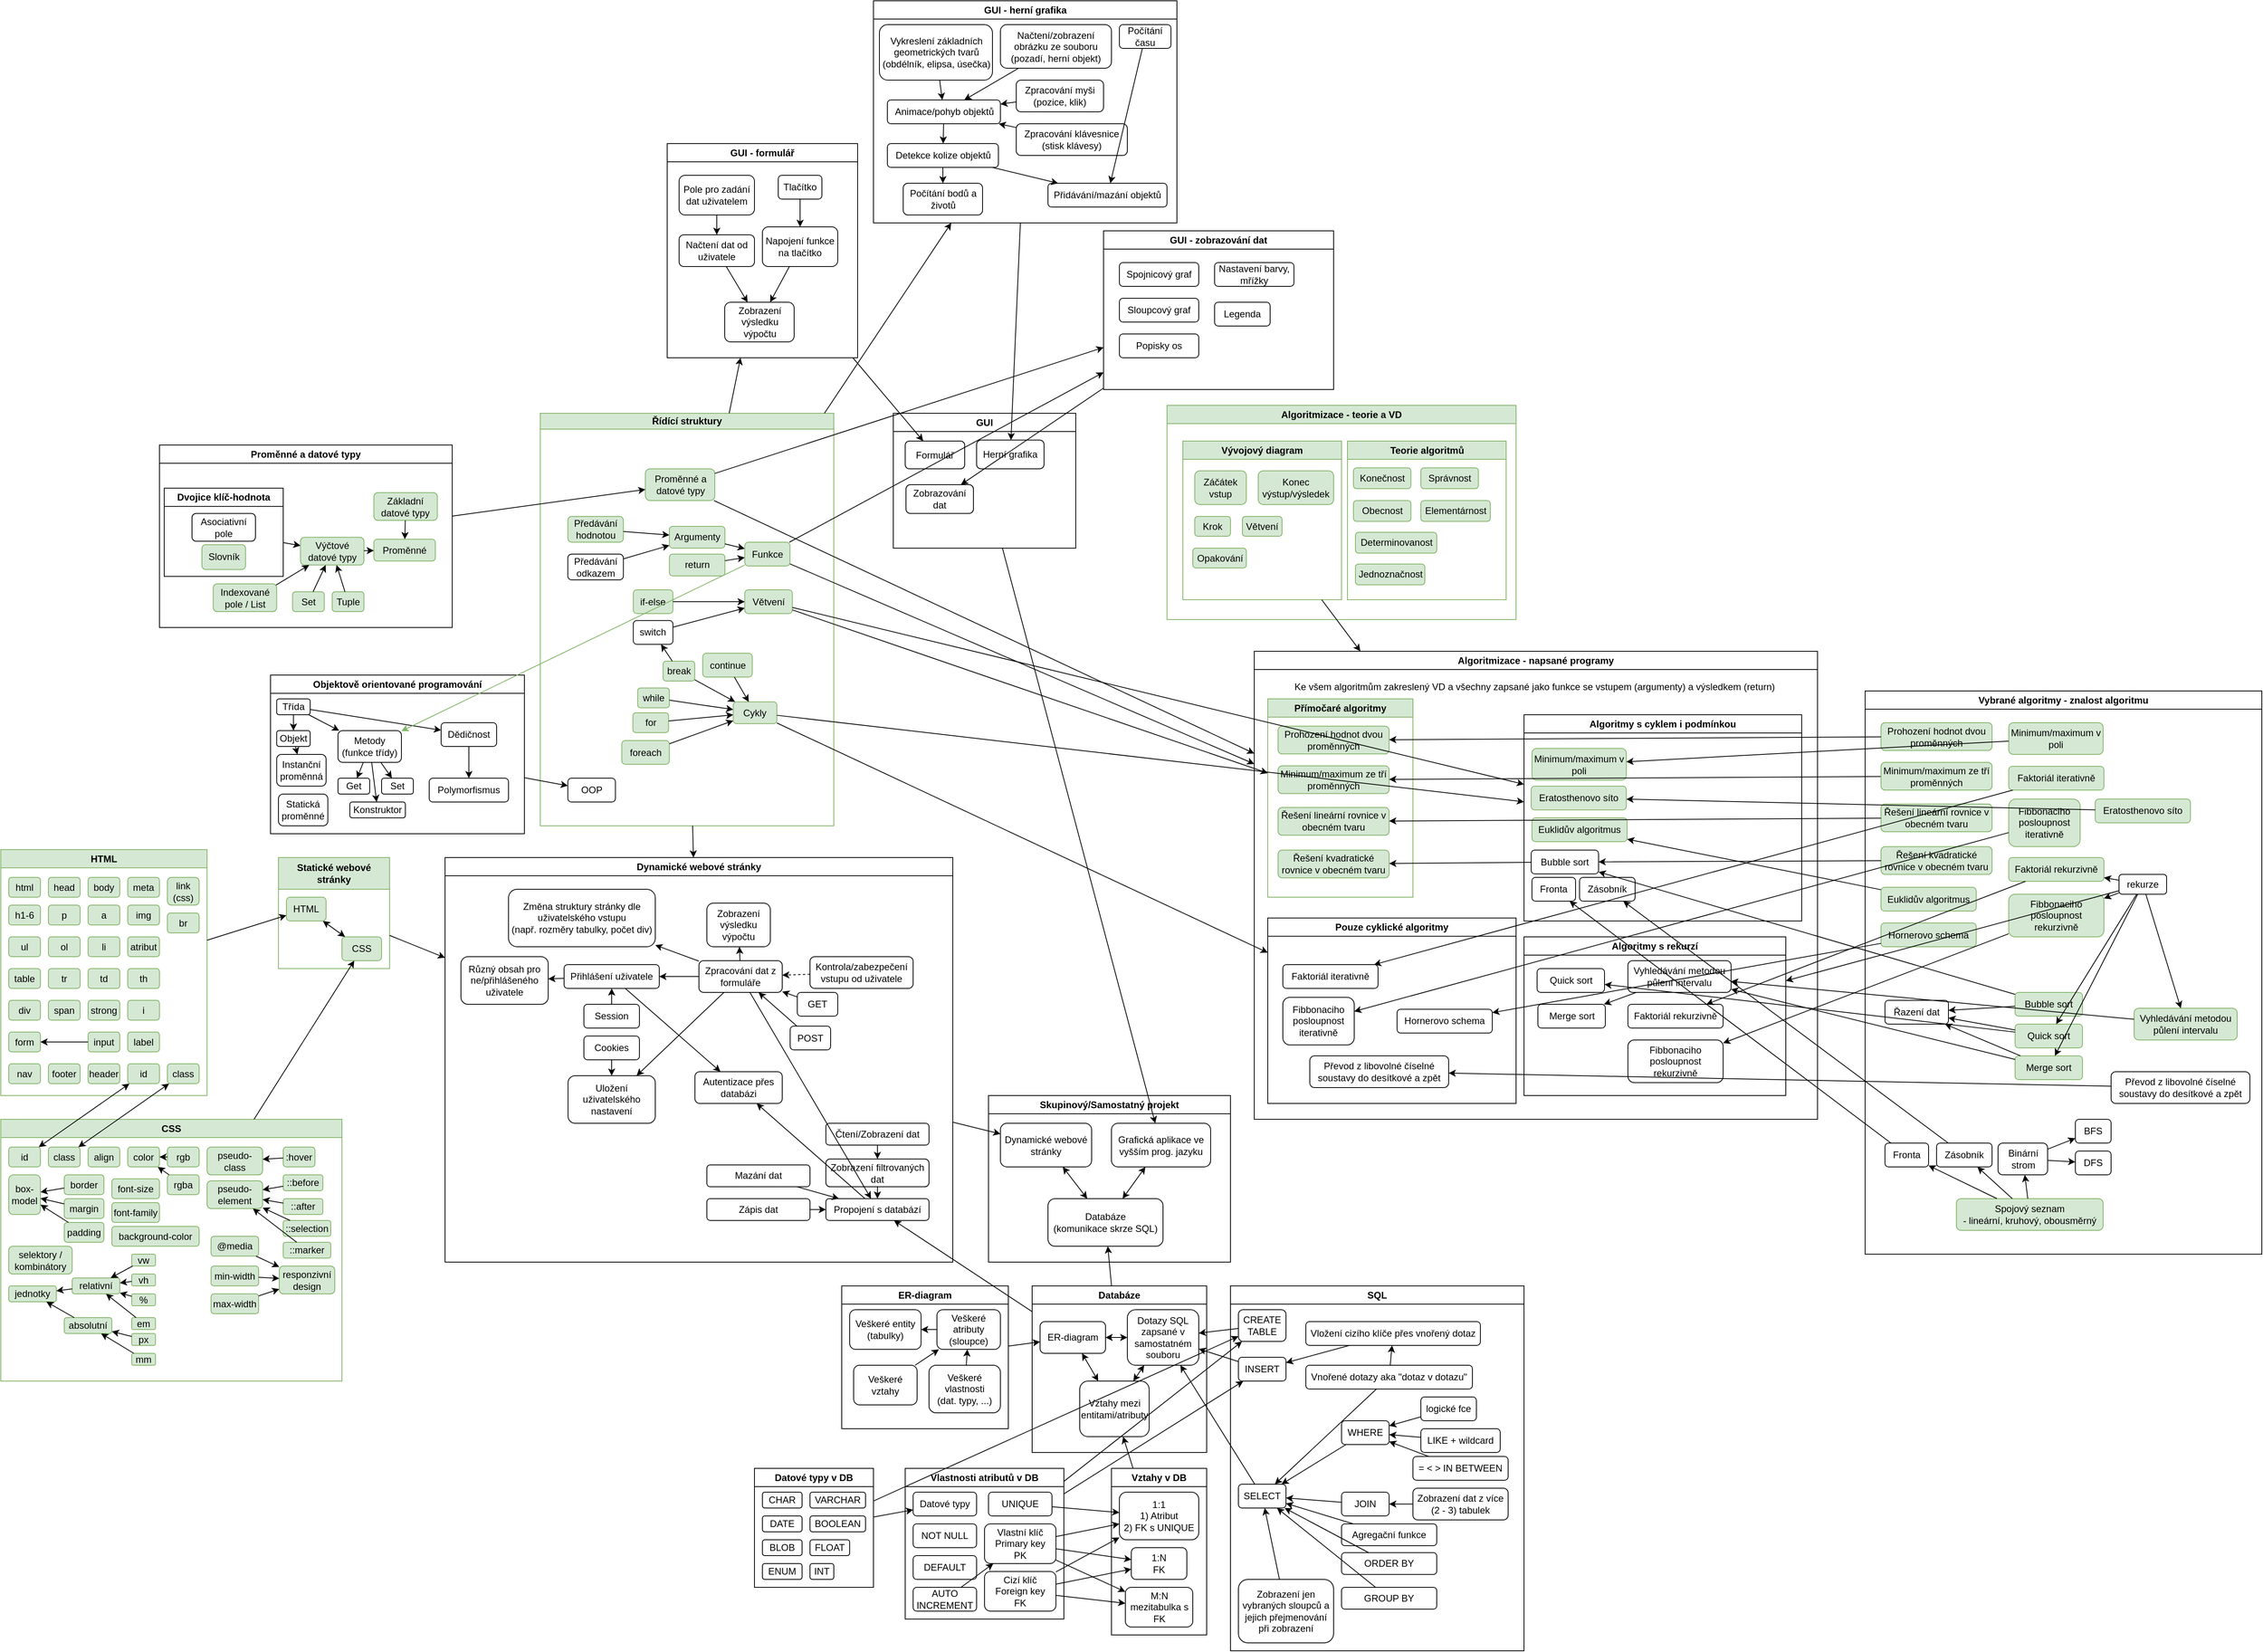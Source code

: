 <mxfile version="25.0.1">
  <diagram name="Stránka-1" id="hBw3o54_oPbg6Phv4OLk">
    <mxGraphModel dx="1410" dy="2606" grid="1" gridSize="10" guides="1" tooltips="1" connect="1" arrows="1" fold="1" page="1" pageScale="1" pageWidth="827" pageHeight="1169" math="0" shadow="0">
      <root>
        <mxCell id="0" />
        <mxCell id="1" parent="0" />
        <mxCell id="jX2C6xq7MHJStbMYzHnA-5" value="Skupinový/Samostatný projekt" style="swimlane;whiteSpace=wrap;html=1;" parent="1" vertex="1">
          <mxGeometry x="475" y="200" width="305" height="210" as="geometry" />
        </mxCell>
        <mxCell id="jX2C6xq7MHJStbMYzHnA-6" value="Dynamické webové stránky" style="rounded=1;whiteSpace=wrap;html=1;" parent="jX2C6xq7MHJStbMYzHnA-5" vertex="1">
          <mxGeometry x="15" y="35" width="115" height="55" as="geometry" />
        </mxCell>
        <mxCell id="jX2C6xq7MHJStbMYzHnA-7" value="Grafická aplikace ve vyšším prog. jazyku" style="rounded=1;whiteSpace=wrap;html=1;" parent="jX2C6xq7MHJStbMYzHnA-5" vertex="1">
          <mxGeometry x="155" y="35" width="125" height="55" as="geometry" />
        </mxCell>
        <mxCell id="jX2C6xq7MHJStbMYzHnA-8" value="Databáze&lt;br&gt;(komunikace skrze SQL)" style="rounded=1;whiteSpace=wrap;html=1;" parent="jX2C6xq7MHJStbMYzHnA-5" vertex="1">
          <mxGeometry x="75" y="130" width="145" height="60" as="geometry" />
        </mxCell>
        <mxCell id="jX2C6xq7MHJStbMYzHnA-9" value="" style="endArrow=classic;startArrow=classic;html=1;rounded=0;" parent="jX2C6xq7MHJStbMYzHnA-5" source="jX2C6xq7MHJStbMYzHnA-8" target="jX2C6xq7MHJStbMYzHnA-6" edge="1">
          <mxGeometry width="50" height="50" relative="1" as="geometry">
            <mxPoint x="175" y="215" as="sourcePoint" />
            <mxPoint x="225" y="165" as="targetPoint" />
          </mxGeometry>
        </mxCell>
        <mxCell id="jX2C6xq7MHJStbMYzHnA-10" value="" style="endArrow=classic;startArrow=classic;html=1;rounded=0;" parent="jX2C6xq7MHJStbMYzHnA-5" source="jX2C6xq7MHJStbMYzHnA-8" target="jX2C6xq7MHJStbMYzHnA-7" edge="1">
          <mxGeometry width="50" height="50" relative="1" as="geometry">
            <mxPoint x="149" y="155" as="sourcePoint" />
            <mxPoint x="116" y="115" as="targetPoint" />
          </mxGeometry>
        </mxCell>
        <mxCell id="jX2C6xq7MHJStbMYzHnA-11" value="Databáze" style="swimlane;whiteSpace=wrap;html=1;" parent="1" vertex="1">
          <mxGeometry x="530" y="440" width="220" height="210" as="geometry" />
        </mxCell>
        <mxCell id="jX2C6xq7MHJStbMYzHnA-12" value="ER-diagram" style="rounded=1;whiteSpace=wrap;html=1;" parent="jX2C6xq7MHJStbMYzHnA-11" vertex="1">
          <mxGeometry x="10" y="45" width="82.5" height="40" as="geometry" />
        </mxCell>
        <mxCell id="jX2C6xq7MHJStbMYzHnA-13" value="Vztahy mezi entitami/atributy" style="rounded=1;whiteSpace=wrap;html=1;" parent="jX2C6xq7MHJStbMYzHnA-11" vertex="1">
          <mxGeometry x="60" y="120" width="87.5" height="70" as="geometry" />
        </mxCell>
        <mxCell id="jX2C6xq7MHJStbMYzHnA-14" value="Dotazy SQL zapsané v samostatném souboru" style="rounded=1;whiteSpace=wrap;html=1;" parent="jX2C6xq7MHJStbMYzHnA-11" vertex="1">
          <mxGeometry x="120" y="30" width="90" height="70" as="geometry" />
        </mxCell>
        <mxCell id="jX2C6xq7MHJStbMYzHnA-15" value="" style="endArrow=classic;startArrow=classic;html=1;rounded=0;" parent="jX2C6xq7MHJStbMYzHnA-11" source="jX2C6xq7MHJStbMYzHnA-12" target="jX2C6xq7MHJStbMYzHnA-13" edge="1">
          <mxGeometry width="50" height="50" relative="1" as="geometry">
            <mxPoint x="-130" y="160" as="sourcePoint" />
            <mxPoint x="-80" y="110" as="targetPoint" />
          </mxGeometry>
        </mxCell>
        <mxCell id="jX2C6xq7MHJStbMYzHnA-16" value="" style="endArrow=classic;startArrow=classic;html=1;rounded=0;" parent="jX2C6xq7MHJStbMYzHnA-11" source="jX2C6xq7MHJStbMYzHnA-14" target="jX2C6xq7MHJStbMYzHnA-13" edge="1">
          <mxGeometry width="50" height="50" relative="1" as="geometry">
            <mxPoint x="93" y="78" as="sourcePoint" />
            <mxPoint x="130" y="77" as="targetPoint" />
          </mxGeometry>
        </mxCell>
        <mxCell id="jX2C6xq7MHJStbMYzHnA-17" value="" style="endArrow=classic;startArrow=classic;html=1;rounded=0;" parent="jX2C6xq7MHJStbMYzHnA-11" source="jX2C6xq7MHJStbMYzHnA-14" target="jX2C6xq7MHJStbMYzHnA-12" edge="1">
          <mxGeometry width="50" height="50" relative="1" as="geometry">
            <mxPoint x="138" y="130" as="sourcePoint" />
            <mxPoint x="151" y="110" as="targetPoint" />
          </mxGeometry>
        </mxCell>
        <mxCell id="jX2C6xq7MHJStbMYzHnA-18" value="" style="endArrow=classic;html=1;rounded=0;" parent="1" source="jX2C6xq7MHJStbMYzHnA-11" target="jX2C6xq7MHJStbMYzHnA-8" edge="1">
          <mxGeometry width="50" height="50" relative="1" as="geometry">
            <mxPoint x="520" y="470" as="sourcePoint" />
            <mxPoint x="570" y="420" as="targetPoint" />
          </mxGeometry>
        </mxCell>
        <mxCell id="jX2C6xq7MHJStbMYzHnA-19" value="ER-diagram" style="swimlane;whiteSpace=wrap;html=1;" parent="1" vertex="1">
          <mxGeometry x="290" y="440" width="210" height="180" as="geometry" />
        </mxCell>
        <mxCell id="jX2C6xq7MHJStbMYzHnA-20" value="Veškeré atributy (sloupce)" style="rounded=1;whiteSpace=wrap;html=1;" parent="jX2C6xq7MHJStbMYzHnA-19" vertex="1">
          <mxGeometry x="120" y="30" width="80" height="50" as="geometry" />
        </mxCell>
        <mxCell id="jX2C6xq7MHJStbMYzHnA-21" value="Veškeré vlastnosti&lt;br&gt;(dat. typy, ...) " style="rounded=1;whiteSpace=wrap;html=1;" parent="jX2C6xq7MHJStbMYzHnA-19" vertex="1">
          <mxGeometry x="110" y="100" width="90" height="60" as="geometry" />
        </mxCell>
        <mxCell id="jX2C6xq7MHJStbMYzHnA-22" value="" style="endArrow=classic;html=1;rounded=0;" parent="jX2C6xq7MHJStbMYzHnA-19" source="jX2C6xq7MHJStbMYzHnA-21" target="jX2C6xq7MHJStbMYzHnA-20" edge="1">
          <mxGeometry width="50" height="50" relative="1" as="geometry">
            <mxPoint x="280" y="120" as="sourcePoint" />
            <mxPoint x="330" y="70" as="targetPoint" />
          </mxGeometry>
        </mxCell>
        <mxCell id="jX2C6xq7MHJStbMYzHnA-23" value="Veškeré entity (tabulky)" style="rounded=1;whiteSpace=wrap;html=1;" parent="jX2C6xq7MHJStbMYzHnA-19" vertex="1">
          <mxGeometry x="10" y="30" width="90" height="50" as="geometry" />
        </mxCell>
        <mxCell id="jX2C6xq7MHJStbMYzHnA-24" value="" style="endArrow=classic;html=1;rounded=0;" parent="jX2C6xq7MHJStbMYzHnA-19" source="jX2C6xq7MHJStbMYzHnA-20" target="jX2C6xq7MHJStbMYzHnA-23" edge="1">
          <mxGeometry width="50" height="50" relative="1" as="geometry">
            <mxPoint x="280" y="120" as="sourcePoint" />
            <mxPoint x="330" y="70" as="targetPoint" />
          </mxGeometry>
        </mxCell>
        <mxCell id="jX2C6xq7MHJStbMYzHnA-25" value="Veškeré vztahy" style="rounded=1;whiteSpace=wrap;html=1;" parent="jX2C6xq7MHJStbMYzHnA-19" vertex="1">
          <mxGeometry x="15" y="100" width="80" height="50" as="geometry" />
        </mxCell>
        <mxCell id="jX2C6xq7MHJStbMYzHnA-26" value="" style="endArrow=classic;html=1;rounded=0;" parent="jX2C6xq7MHJStbMYzHnA-19" source="jX2C6xq7MHJStbMYzHnA-25" target="jX2C6xq7MHJStbMYzHnA-20" edge="1">
          <mxGeometry width="50" height="50" relative="1" as="geometry">
            <mxPoint x="170" y="110" as="sourcePoint" />
            <mxPoint x="170" y="90" as="targetPoint" />
          </mxGeometry>
        </mxCell>
        <mxCell id="jX2C6xq7MHJStbMYzHnA-27" value="" style="endArrow=classic;html=1;rounded=0;" parent="1" source="jX2C6xq7MHJStbMYzHnA-19" target="jX2C6xq7MHJStbMYzHnA-12" edge="1">
          <mxGeometry width="50" height="50" relative="1" as="geometry">
            <mxPoint x="440" y="550" as="sourcePoint" />
            <mxPoint x="490" y="500" as="targetPoint" />
          </mxGeometry>
        </mxCell>
        <mxCell id="jX2C6xq7MHJStbMYzHnA-28" value="Vlastnosti atributů v DB" style="swimlane;whiteSpace=wrap;html=1;" parent="1" vertex="1">
          <mxGeometry x="370" y="670" width="200" height="190" as="geometry" />
        </mxCell>
        <mxCell id="jX2C6xq7MHJStbMYzHnA-29" value="Vlastní klíč&lt;br&gt;Primary key&lt;br&gt;PK" style="rounded=1;whiteSpace=wrap;html=1;" parent="jX2C6xq7MHJStbMYzHnA-28" vertex="1">
          <mxGeometry x="100" y="70" width="90" height="50" as="geometry" />
        </mxCell>
        <mxCell id="jX2C6xq7MHJStbMYzHnA-30" value="Cizí klíč&lt;br&gt;Foreign key&lt;br&gt;FK" style="rounded=1;whiteSpace=wrap;html=1;" parent="jX2C6xq7MHJStbMYzHnA-28" vertex="1">
          <mxGeometry x="100" y="130" width="90" height="50" as="geometry" />
        </mxCell>
        <mxCell id="jX2C6xq7MHJStbMYzHnA-31" value="NOT NULL" style="rounded=1;whiteSpace=wrap;html=1;" parent="jX2C6xq7MHJStbMYzHnA-28" vertex="1">
          <mxGeometry x="10" y="70" width="80" height="30" as="geometry" />
        </mxCell>
        <mxCell id="jX2C6xq7MHJStbMYzHnA-32" value="AUTO INCREMENT" style="rounded=1;whiteSpace=wrap;html=1;" parent="jX2C6xq7MHJStbMYzHnA-28" vertex="1">
          <mxGeometry x="10" y="150" width="80" height="30" as="geometry" />
        </mxCell>
        <mxCell id="jX2C6xq7MHJStbMYzHnA-33" value="DEFAULT" style="rounded=1;whiteSpace=wrap;html=1;" parent="jX2C6xq7MHJStbMYzHnA-28" vertex="1">
          <mxGeometry x="10" y="110" width="80" height="30" as="geometry" />
        </mxCell>
        <mxCell id="jX2C6xq7MHJStbMYzHnA-34" value="UNIQUE" style="rounded=1;whiteSpace=wrap;html=1;" parent="jX2C6xq7MHJStbMYzHnA-28" vertex="1">
          <mxGeometry x="105" y="30" width="80" height="30" as="geometry" />
        </mxCell>
        <mxCell id="jX2C6xq7MHJStbMYzHnA-35" value="Datové typy" style="rounded=1;whiteSpace=wrap;html=1;" parent="jX2C6xq7MHJStbMYzHnA-28" vertex="1">
          <mxGeometry x="10" y="30" width="80" height="30" as="geometry" />
        </mxCell>
        <mxCell id="jX2C6xq7MHJStbMYzHnA-36" value="" style="endArrow=classic;html=1;rounded=0;" parent="jX2C6xq7MHJStbMYzHnA-28" source="jX2C6xq7MHJStbMYzHnA-32" target="jX2C6xq7MHJStbMYzHnA-29" edge="1">
          <mxGeometry width="50" height="50" relative="1" as="geometry">
            <mxPoint x="350" y="127" as="sourcePoint" />
            <mxPoint x="400" y="128" as="targetPoint" />
          </mxGeometry>
        </mxCell>
        <mxCell id="jX2C6xq7MHJStbMYzHnA-37" value="Datové typy v DB" style="swimlane;whiteSpace=wrap;html=1;" parent="1" vertex="1">
          <mxGeometry x="180" y="670" width="150" height="150" as="geometry" />
        </mxCell>
        <mxCell id="jX2C6xq7MHJStbMYzHnA-38" value="CHAR" style="rounded=1;whiteSpace=wrap;html=1;" parent="jX2C6xq7MHJStbMYzHnA-37" vertex="1">
          <mxGeometry x="10" y="30" width="50" height="20" as="geometry" />
        </mxCell>
        <mxCell id="jX2C6xq7MHJStbMYzHnA-39" value="VARCHAR" style="rounded=1;whiteSpace=wrap;html=1;" parent="jX2C6xq7MHJStbMYzHnA-37" vertex="1">
          <mxGeometry x="70" y="30" width="70" height="20" as="geometry" />
        </mxCell>
        <mxCell id="jX2C6xq7MHJStbMYzHnA-40" value="DATE" style="rounded=1;whiteSpace=wrap;html=1;" parent="jX2C6xq7MHJStbMYzHnA-37" vertex="1">
          <mxGeometry x="10" y="60" width="50" height="20" as="geometry" />
        </mxCell>
        <mxCell id="jX2C6xq7MHJStbMYzHnA-41" value="INT" style="rounded=1;whiteSpace=wrap;html=1;" parent="jX2C6xq7MHJStbMYzHnA-37" vertex="1">
          <mxGeometry x="70" y="120" width="30" height="20" as="geometry" />
        </mxCell>
        <mxCell id="jX2C6xq7MHJStbMYzHnA-42" value="ENUM" style="rounded=1;whiteSpace=wrap;html=1;" parent="jX2C6xq7MHJStbMYzHnA-37" vertex="1">
          <mxGeometry x="10" y="120" width="50" height="20" as="geometry" />
        </mxCell>
        <mxCell id="jX2C6xq7MHJStbMYzHnA-43" value="BOOLEAN" style="rounded=1;whiteSpace=wrap;html=1;" parent="jX2C6xq7MHJStbMYzHnA-37" vertex="1">
          <mxGeometry x="70" y="60" width="70" height="20" as="geometry" />
        </mxCell>
        <mxCell id="jX2C6xq7MHJStbMYzHnA-44" value="FLOAT" style="rounded=1;whiteSpace=wrap;html=1;" parent="jX2C6xq7MHJStbMYzHnA-37" vertex="1">
          <mxGeometry x="70" y="90" width="50" height="20" as="geometry" />
        </mxCell>
        <mxCell id="jX2C6xq7MHJStbMYzHnA-45" value="BLOB" style="rounded=1;whiteSpace=wrap;html=1;" parent="jX2C6xq7MHJStbMYzHnA-37" vertex="1">
          <mxGeometry x="10" y="90" width="50" height="20" as="geometry" />
        </mxCell>
        <mxCell id="jX2C6xq7MHJStbMYzHnA-46" value="" style="endArrow=classic;html=1;rounded=0;" parent="1" source="jX2C6xq7MHJStbMYzHnA-37" target="jX2C6xq7MHJStbMYzHnA-35" edge="1">
          <mxGeometry width="50" height="50" relative="1" as="geometry">
            <mxPoint x="390" y="710" as="sourcePoint" />
            <mxPoint x="440" y="660" as="targetPoint" />
          </mxGeometry>
        </mxCell>
        <mxCell id="jX2C6xq7MHJStbMYzHnA-47" value="Vztahy v DB" style="swimlane;whiteSpace=wrap;html=1;" parent="1" vertex="1">
          <mxGeometry x="630" y="670" width="120" height="210" as="geometry" />
        </mxCell>
        <mxCell id="jX2C6xq7MHJStbMYzHnA-48" value="1:1&lt;br&gt;1) Atribut&lt;br&gt;2) FK s UNIQUE" style="rounded=1;whiteSpace=wrap;html=1;" parent="jX2C6xq7MHJStbMYzHnA-47" vertex="1">
          <mxGeometry x="10" y="30" width="100" height="60" as="geometry" />
        </mxCell>
        <mxCell id="jX2C6xq7MHJStbMYzHnA-49" value="1:N&lt;br&gt;FK" style="rounded=1;whiteSpace=wrap;html=1;" parent="jX2C6xq7MHJStbMYzHnA-47" vertex="1">
          <mxGeometry x="25" y="100" width="70" height="40" as="geometry" />
        </mxCell>
        <mxCell id="jX2C6xq7MHJStbMYzHnA-50" value="M:N&lt;br&gt;mezitabulka s FK" style="rounded=1;whiteSpace=wrap;html=1;" parent="jX2C6xq7MHJStbMYzHnA-47" vertex="1">
          <mxGeometry x="17.5" y="150" width="85" height="50" as="geometry" />
        </mxCell>
        <mxCell id="jX2C6xq7MHJStbMYzHnA-51" value="" style="endArrow=classic;html=1;rounded=0;" parent="1" source="jX2C6xq7MHJStbMYzHnA-29" target="jX2C6xq7MHJStbMYzHnA-48" edge="1">
          <mxGeometry width="50" height="50" relative="1" as="geometry">
            <mxPoint x="550" y="690" as="sourcePoint" />
            <mxPoint x="600" y="640" as="targetPoint" />
          </mxGeometry>
        </mxCell>
        <mxCell id="jX2C6xq7MHJStbMYzHnA-52" value="" style="endArrow=classic;html=1;rounded=0;" parent="1" source="jX2C6xq7MHJStbMYzHnA-29" target="jX2C6xq7MHJStbMYzHnA-49" edge="1">
          <mxGeometry width="50" height="50" relative="1" as="geometry">
            <mxPoint x="660" y="737" as="sourcePoint" />
            <mxPoint x="710" y="738" as="targetPoint" />
          </mxGeometry>
        </mxCell>
        <mxCell id="jX2C6xq7MHJStbMYzHnA-53" value="" style="endArrow=classic;html=1;rounded=0;" parent="1" source="jX2C6xq7MHJStbMYzHnA-29" target="jX2C6xq7MHJStbMYzHnA-50" edge="1">
          <mxGeometry width="50" height="50" relative="1" as="geometry">
            <mxPoint x="670" y="747" as="sourcePoint" />
            <mxPoint x="720" y="748" as="targetPoint" />
          </mxGeometry>
        </mxCell>
        <mxCell id="jX2C6xq7MHJStbMYzHnA-54" value="" style="endArrow=classic;html=1;rounded=0;" parent="1" source="jX2C6xq7MHJStbMYzHnA-30" target="jX2C6xq7MHJStbMYzHnA-48" edge="1">
          <mxGeometry width="50" height="50" relative="1" as="geometry">
            <mxPoint x="680" y="757" as="sourcePoint" />
            <mxPoint x="730" y="758" as="targetPoint" />
          </mxGeometry>
        </mxCell>
        <mxCell id="jX2C6xq7MHJStbMYzHnA-55" value="" style="endArrow=classic;html=1;rounded=0;" parent="1" source="jX2C6xq7MHJStbMYzHnA-30" target="jX2C6xq7MHJStbMYzHnA-49" edge="1">
          <mxGeometry width="50" height="50" relative="1" as="geometry">
            <mxPoint x="690" y="767" as="sourcePoint" />
            <mxPoint x="740" y="768" as="targetPoint" />
          </mxGeometry>
        </mxCell>
        <mxCell id="jX2C6xq7MHJStbMYzHnA-56" value="" style="endArrow=classic;html=1;rounded=0;" parent="1" source="jX2C6xq7MHJStbMYzHnA-30" target="jX2C6xq7MHJStbMYzHnA-50" edge="1">
          <mxGeometry width="50" height="50" relative="1" as="geometry">
            <mxPoint x="700" y="777" as="sourcePoint" />
            <mxPoint x="750" y="778" as="targetPoint" />
          </mxGeometry>
        </mxCell>
        <mxCell id="jX2C6xq7MHJStbMYzHnA-57" value="" style="endArrow=classic;html=1;rounded=0;" parent="1" source="jX2C6xq7MHJStbMYzHnA-34" target="jX2C6xq7MHJStbMYzHnA-48" edge="1">
          <mxGeometry width="50" height="50" relative="1" as="geometry">
            <mxPoint x="710" y="787" as="sourcePoint" />
            <mxPoint x="760" y="788" as="targetPoint" />
          </mxGeometry>
        </mxCell>
        <mxCell id="jX2C6xq7MHJStbMYzHnA-58" value="" style="endArrow=classic;html=1;rounded=0;" parent="1" source="jX2C6xq7MHJStbMYzHnA-47" target="jX2C6xq7MHJStbMYzHnA-13" edge="1">
          <mxGeometry width="50" height="50" relative="1" as="geometry">
            <mxPoint x="540" y="590" as="sourcePoint" />
            <mxPoint x="590" y="540" as="targetPoint" />
          </mxGeometry>
        </mxCell>
        <mxCell id="jX2C6xq7MHJStbMYzHnA-59" value="SQL" style="swimlane;whiteSpace=wrap;html=1;" parent="1" vertex="1">
          <mxGeometry x="780" y="440" width="370" height="460" as="geometry" />
        </mxCell>
        <mxCell id="jX2C6xq7MHJStbMYzHnA-61" value="CREATE TABLE" style="rounded=1;whiteSpace=wrap;html=1;" parent="jX2C6xq7MHJStbMYzHnA-59" vertex="1">
          <mxGeometry x="10" y="30" width="60" height="40" as="geometry" />
        </mxCell>
        <mxCell id="jX2C6xq7MHJStbMYzHnA-62" value="JOIN" style="rounded=1;whiteSpace=wrap;html=1;" parent="jX2C6xq7MHJStbMYzHnA-59" vertex="1">
          <mxGeometry x="140" y="260" width="60" height="30" as="geometry" />
        </mxCell>
        <mxCell id="jX2C6xq7MHJStbMYzHnA-60" value="INSERT" style="rounded=1;whiteSpace=wrap;html=1;" parent="jX2C6xq7MHJStbMYzHnA-59" vertex="1">
          <mxGeometry x="10" y="90" width="60" height="30" as="geometry" />
        </mxCell>
        <mxCell id="jX2C6xq7MHJStbMYzHnA-65" value="SELECT" style="rounded=1;whiteSpace=wrap;html=1;" parent="jX2C6xq7MHJStbMYzHnA-59" vertex="1">
          <mxGeometry x="10" y="250" width="60" height="30" as="geometry" />
        </mxCell>
        <mxCell id="jX2C6xq7MHJStbMYzHnA-66" value="&lt;div&gt;Zobrazení jen vybraných sloupců a jejich přejmenování při zobrazení&lt;br&gt;&lt;/div&gt;" style="rounded=1;whiteSpace=wrap;html=1;" parent="jX2C6xq7MHJStbMYzHnA-59" vertex="1">
          <mxGeometry x="10" y="370" width="120" height="80" as="geometry" />
        </mxCell>
        <mxCell id="jX2C6xq7MHJStbMYzHnA-67" value="Vložení cizího klíče přes vnořený dotaz" style="rounded=1;whiteSpace=wrap;html=1;" parent="jX2C6xq7MHJStbMYzHnA-59" vertex="1">
          <mxGeometry x="95" y="45" width="220" height="30" as="geometry" />
        </mxCell>
        <mxCell id="jX2C6xq7MHJStbMYzHnA-68" value="Agregační funkce" style="rounded=1;whiteSpace=wrap;html=1;" parent="jX2C6xq7MHJStbMYzHnA-59" vertex="1">
          <mxGeometry x="140" y="300" width="120" height="27.5" as="geometry" />
        </mxCell>
        <mxCell id="jX2C6xq7MHJStbMYzHnA-70" value="ORDER BY" style="rounded=1;whiteSpace=wrap;html=1;" parent="jX2C6xq7MHJStbMYzHnA-59" vertex="1">
          <mxGeometry x="140" y="336.25" width="120" height="27.5" as="geometry" />
        </mxCell>
        <mxCell id="jX2C6xq7MHJStbMYzHnA-72" value="GROUP BY" style="rounded=1;whiteSpace=wrap;html=1;" parent="jX2C6xq7MHJStbMYzHnA-59" vertex="1">
          <mxGeometry x="140" y="380" width="120" height="27.5" as="geometry" />
        </mxCell>
        <mxCell id="jX2C6xq7MHJStbMYzHnA-71" value="Zobrazení dat z více (2 - 3) tabulek" style="rounded=1;whiteSpace=wrap;html=1;" parent="jX2C6xq7MHJStbMYzHnA-59" vertex="1">
          <mxGeometry x="230" y="255" width="120" height="40" as="geometry" />
        </mxCell>
        <mxCell id="jX2C6xq7MHJStbMYzHnA-73" value="" style="endArrow=classic;html=1;rounded=0;" parent="jX2C6xq7MHJStbMYzHnA-59" source="jX2C6xq7MHJStbMYzHnA-71" target="jX2C6xq7MHJStbMYzHnA-62" edge="1">
          <mxGeometry width="50" height="50" relative="1" as="geometry">
            <mxPoint x="240" y="272.308" as="sourcePoint" />
            <mxPoint x="-250" y="190" as="targetPoint" />
          </mxGeometry>
        </mxCell>
        <mxCell id="jX2C6xq7MHJStbMYzHnA-74" value="" style="endArrow=classic;html=1;rounded=0;" parent="jX2C6xq7MHJStbMYzHnA-59" source="jX2C6xq7MHJStbMYzHnA-62" target="jX2C6xq7MHJStbMYzHnA-65" edge="1">
          <mxGeometry width="50" height="50" relative="1" as="geometry">
            <mxPoint x="250" y="272" as="sourcePoint" />
            <mxPoint x="210" y="274" as="targetPoint" />
          </mxGeometry>
        </mxCell>
        <mxCell id="jX2C6xq7MHJStbMYzHnA-75" value="" style="endArrow=classic;html=1;rounded=0;" parent="jX2C6xq7MHJStbMYzHnA-59" source="jX2C6xq7MHJStbMYzHnA-68" target="jX2C6xq7MHJStbMYzHnA-65" edge="1">
          <mxGeometry width="50" height="50" relative="1" as="geometry">
            <mxPoint x="150" y="275" as="sourcePoint" />
            <mxPoint x="80" y="275" as="targetPoint" />
          </mxGeometry>
        </mxCell>
        <mxCell id="jX2C6xq7MHJStbMYzHnA-76" value="" style="endArrow=classic;html=1;rounded=0;" parent="jX2C6xq7MHJStbMYzHnA-59" source="jX2C6xq7MHJStbMYzHnA-70" target="jX2C6xq7MHJStbMYzHnA-65" edge="1">
          <mxGeometry width="50" height="50" relative="1" as="geometry">
            <mxPoint x="153" y="300" as="sourcePoint" />
            <mxPoint x="80" y="282" as="targetPoint" />
          </mxGeometry>
        </mxCell>
        <mxCell id="jX2C6xq7MHJStbMYzHnA-77" value="WHERE" style="rounded=1;whiteSpace=wrap;html=1;" parent="jX2C6xq7MHJStbMYzHnA-59" vertex="1">
          <mxGeometry x="140" y="170" width="60" height="30" as="geometry" />
        </mxCell>
        <mxCell id="jX2C6xq7MHJStbMYzHnA-78" value="logické fce" style="rounded=1;whiteSpace=wrap;html=1;" parent="jX2C6xq7MHJStbMYzHnA-59" vertex="1">
          <mxGeometry x="240" y="140" width="70" height="30" as="geometry" />
        </mxCell>
        <mxCell id="jX2C6xq7MHJStbMYzHnA-79" value="LIKE + wildcard" style="rounded=1;whiteSpace=wrap;html=1;" parent="jX2C6xq7MHJStbMYzHnA-59" vertex="1">
          <mxGeometry x="240" y="180" width="100" height="30" as="geometry" />
        </mxCell>
        <mxCell id="jX2C6xq7MHJStbMYzHnA-80" value="= &amp;lt; &amp;gt; IN BETWEEN" style="rounded=1;whiteSpace=wrap;html=1;" parent="jX2C6xq7MHJStbMYzHnA-59" vertex="1">
          <mxGeometry x="230" y="215" width="120" height="30" as="geometry" />
        </mxCell>
        <mxCell id="jX2C6xq7MHJStbMYzHnA-81" value="" style="endArrow=classic;html=1;rounded=0;" parent="jX2C6xq7MHJStbMYzHnA-59" source="jX2C6xq7MHJStbMYzHnA-78" target="jX2C6xq7MHJStbMYzHnA-77" edge="1">
          <mxGeometry width="50" height="50" relative="1" as="geometry">
            <mxPoint x="150" y="275" as="sourcePoint" />
            <mxPoint x="80" y="275" as="targetPoint" />
          </mxGeometry>
        </mxCell>
        <mxCell id="jX2C6xq7MHJStbMYzHnA-82" value="" style="endArrow=classic;html=1;rounded=0;" parent="jX2C6xq7MHJStbMYzHnA-59" source="jX2C6xq7MHJStbMYzHnA-79" target="jX2C6xq7MHJStbMYzHnA-77" edge="1">
          <mxGeometry width="50" height="50" relative="1" as="geometry">
            <mxPoint x="240" y="135" as="sourcePoint" />
            <mxPoint x="210" y="135" as="targetPoint" />
          </mxGeometry>
        </mxCell>
        <mxCell id="jX2C6xq7MHJStbMYzHnA-83" value="" style="endArrow=classic;html=1;rounded=0;" parent="jX2C6xq7MHJStbMYzHnA-59" source="jX2C6xq7MHJStbMYzHnA-80" target="jX2C6xq7MHJStbMYzHnA-77" edge="1">
          <mxGeometry width="50" height="50" relative="1" as="geometry">
            <mxPoint x="250" y="145" as="sourcePoint" />
            <mxPoint x="220" y="145" as="targetPoint" />
          </mxGeometry>
        </mxCell>
        <mxCell id="jX2C6xq7MHJStbMYzHnA-84" value="" style="endArrow=classic;html=1;rounded=0;" parent="jX2C6xq7MHJStbMYzHnA-59" source="jX2C6xq7MHJStbMYzHnA-77" target="jX2C6xq7MHJStbMYzHnA-65" edge="1">
          <mxGeometry width="50" height="50" relative="1" as="geometry">
            <mxPoint x="260" y="155" as="sourcePoint" />
            <mxPoint x="230" y="155" as="targetPoint" />
          </mxGeometry>
        </mxCell>
        <mxCell id="jX2C6xq7MHJStbMYzHnA-86" value="" style="endArrow=classic;html=1;rounded=0;" parent="jX2C6xq7MHJStbMYzHnA-59" source="jX2C6xq7MHJStbMYzHnA-72" target="jX2C6xq7MHJStbMYzHnA-65" edge="1">
          <mxGeometry width="50" height="50" relative="1" as="geometry">
            <mxPoint x="181" y="336" as="sourcePoint" />
            <mxPoint x="80" y="289" as="targetPoint" />
          </mxGeometry>
        </mxCell>
        <mxCell id="jX2C6xq7MHJStbMYzHnA-87" value="" style="endArrow=classic;html=1;rounded=0;" parent="jX2C6xq7MHJStbMYzHnA-59" source="jX2C6xq7MHJStbMYzHnA-66" target="jX2C6xq7MHJStbMYzHnA-65" edge="1">
          <mxGeometry width="50" height="50" relative="1" as="geometry">
            <mxPoint x="191" y="380" as="sourcePoint" />
            <mxPoint x="70" y="290" as="targetPoint" />
          </mxGeometry>
        </mxCell>
        <mxCell id="jX2C6xq7MHJStbMYzHnA-90" value="" style="endArrow=classic;html=1;rounded=0;" parent="jX2C6xq7MHJStbMYzHnA-59" source="jX2C6xq7MHJStbMYzHnA-67" target="jX2C6xq7MHJStbMYzHnA-60" edge="1">
          <mxGeometry width="50" height="50" relative="1" as="geometry">
            <mxPoint x="166" y="150" as="sourcePoint" />
            <mxPoint x="64" y="260" as="targetPoint" />
          </mxGeometry>
        </mxCell>
        <mxCell id="jX2C6xq7MHJStbMYzHnA-63" value="Vnořené dotazy aka &quot;dotaz v dotazu&quot;" style="rounded=1;whiteSpace=wrap;html=1;" parent="jX2C6xq7MHJStbMYzHnA-59" vertex="1">
          <mxGeometry x="95" y="100" width="210" height="30" as="geometry" />
        </mxCell>
        <mxCell id="jX2C6xq7MHJStbMYzHnA-91" value="" style="endArrow=classic;html=1;rounded=0;" parent="jX2C6xq7MHJStbMYzHnA-59" source="jX2C6xq7MHJStbMYzHnA-63" target="jX2C6xq7MHJStbMYzHnA-65" edge="1">
          <mxGeometry width="50" height="50" relative="1" as="geometry">
            <mxPoint x="166" y="150" as="sourcePoint" />
            <mxPoint x="64" y="260" as="targetPoint" />
          </mxGeometry>
        </mxCell>
        <mxCell id="jX2C6xq7MHJStbMYzHnA-104" value="" style="endArrow=classic;html=1;rounded=0;" parent="jX2C6xq7MHJStbMYzHnA-59" source="jX2C6xq7MHJStbMYzHnA-63" target="jX2C6xq7MHJStbMYzHnA-67" edge="1">
          <mxGeometry width="50" height="50" relative="1" as="geometry">
            <mxPoint x="194" y="140" as="sourcePoint" />
            <mxPoint x="66" y="260" as="targetPoint" />
          </mxGeometry>
        </mxCell>
        <mxCell id="jX2C6xq7MHJStbMYzHnA-85" value="" style="endArrow=classic;html=1;rounded=0;" parent="1" source="jX2C6xq7MHJStbMYzHnA-65" target="jX2C6xq7MHJStbMYzHnA-14" edge="1">
          <mxGeometry width="50" height="50" relative="1" as="geometry">
            <mxPoint x="540" y="560" as="sourcePoint" />
            <mxPoint x="590" y="510" as="targetPoint" />
          </mxGeometry>
        </mxCell>
        <mxCell id="jX2C6xq7MHJStbMYzHnA-88" value="" style="endArrow=classic;html=1;rounded=0;" parent="1" source="jX2C6xq7MHJStbMYzHnA-60" target="jX2C6xq7MHJStbMYzHnA-14" edge="1">
          <mxGeometry width="50" height="50" relative="1" as="geometry">
            <mxPoint x="874" y="670" as="sourcePoint" />
            <mxPoint x="743" y="550" as="targetPoint" />
          </mxGeometry>
        </mxCell>
        <mxCell id="jX2C6xq7MHJStbMYzHnA-89" value="" style="endArrow=classic;html=1;rounded=0;" parent="1" source="jX2C6xq7MHJStbMYzHnA-61" target="jX2C6xq7MHJStbMYzHnA-14" edge="1">
          <mxGeometry width="50" height="50" relative="1" as="geometry">
            <mxPoint x="860" y="511" as="sourcePoint" />
            <mxPoint x="750" y="514" as="targetPoint" />
          </mxGeometry>
        </mxCell>
        <mxCell id="jX2C6xq7MHJStbMYzHnA-92" value="Algoritmizace - napsané programy" style="swimlane;whiteSpace=wrap;html=1;" parent="1" vertex="1">
          <mxGeometry x="810" y="-360" width="710" height="590" as="geometry" />
        </mxCell>
        <mxCell id="OEbDG3I4mA1YqLGFAOzE-119" value="Ke všem algoritmům zakreslený VD a všechny zapsané jako funkce se vstupem (argumenty) a výsledkem (return)" style="text;html=1;strokeColor=none;fillColor=none;align=center;verticalAlign=middle;whiteSpace=wrap;rounded=0;" parent="jX2C6xq7MHJStbMYzHnA-92" vertex="1">
          <mxGeometry x="17" y="30" width="673" height="30" as="geometry" />
        </mxCell>
        <mxCell id="OEbDG3I4mA1YqLGFAOzE-128" value="Přímočaré algoritmy" style="swimlane;whiteSpace=wrap;html=1;fillColor=#d5e8d4;strokeColor=#82b366;" parent="jX2C6xq7MHJStbMYzHnA-92" vertex="1">
          <mxGeometry x="17" y="60" width="183" height="250" as="geometry" />
        </mxCell>
        <mxCell id="OEbDG3I4mA1YqLGFAOzE-69" value="Prohození hodnot dvou proměnných" style="rounded=1;whiteSpace=wrap;html=1;fillColor=#d5e8d4;strokeColor=#82b366;" parent="OEbDG3I4mA1YqLGFAOzE-128" vertex="1">
          <mxGeometry x="13" y="34.38" width="140" height="35" as="geometry" />
        </mxCell>
        <mxCell id="OEbDG3I4mA1YqLGFAOzE-70" value="Minimum/maximum ze tří proměnných" style="rounded=1;whiteSpace=wrap;html=1;fillColor=#d5e8d4;strokeColor=#82b366;" parent="OEbDG3I4mA1YqLGFAOzE-128" vertex="1">
          <mxGeometry x="13" y="84.38" width="140" height="35" as="geometry" />
        </mxCell>
        <mxCell id="OEbDG3I4mA1YqLGFAOzE-64" value="Řešení lineární rovnice v obecném tvaru" style="rounded=1;whiteSpace=wrap;html=1;fillColor=#d5e8d4;strokeColor=#82b366;" parent="OEbDG3I4mA1YqLGFAOzE-128" vertex="1">
          <mxGeometry x="13" y="136.88" width="140" height="35" as="geometry" />
        </mxCell>
        <mxCell id="OEbDG3I4mA1YqLGFAOzE-65" value="Řešení kvadratické rovnice v obecném tvaru" style="rounded=1;whiteSpace=wrap;html=1;fillColor=#d5e8d4;strokeColor=#82b366;" parent="OEbDG3I4mA1YqLGFAOzE-128" vertex="1">
          <mxGeometry x="13" y="190.63" width="140" height="35" as="geometry" />
        </mxCell>
        <mxCell id="OEbDG3I4mA1YqLGFAOzE-131" value="Pouze cyklické algoritmy" style="swimlane;whiteSpace=wrap;html=1;" parent="jX2C6xq7MHJStbMYzHnA-92" vertex="1">
          <mxGeometry x="17" y="336.25" width="313" height="233.75" as="geometry" />
        </mxCell>
        <mxCell id="OEbDG3I4mA1YqLGFAOzE-72" value="Faktoriál iterativně" style="rounded=1;whiteSpace=wrap;html=1;" parent="OEbDG3I4mA1YqLGFAOzE-131" vertex="1">
          <mxGeometry x="19" y="58.75" width="120" height="30" as="geometry" />
        </mxCell>
        <mxCell id="OEbDG3I4mA1YqLGFAOzE-78" value="Fibbonaciho posloupnost iterativně" style="rounded=1;whiteSpace=wrap;html=1;" parent="OEbDG3I4mA1YqLGFAOzE-131" vertex="1">
          <mxGeometry x="19" y="100" width="90" height="60" as="geometry" />
        </mxCell>
        <mxCell id="OEbDG3I4mA1YqLGFAOzE-67" value="Hornerovo schema" style="rounded=1;whiteSpace=wrap;html=1;" parent="OEbDG3I4mA1YqLGFAOzE-131" vertex="1">
          <mxGeometry x="163" y="115" width="120" height="30" as="geometry" />
        </mxCell>
        <mxCell id="OEbDG3I4mA1YqLGFAOzE-90" value="Převod z libovolné číselné soustavy do desítkové a zpět" style="rounded=1;whiteSpace=wrap;html=1;" parent="OEbDG3I4mA1YqLGFAOzE-131" vertex="1">
          <mxGeometry x="53" y="173.75" width="175" height="40" as="geometry" />
        </mxCell>
        <mxCell id="OEbDG3I4mA1YqLGFAOzE-132" value="Algoritmy s cyklem i podmínkou" style="swimlane;whiteSpace=wrap;html=1;" parent="jX2C6xq7MHJStbMYzHnA-92" vertex="1">
          <mxGeometry x="340" y="80" width="350" height="260" as="geometry" />
        </mxCell>
        <mxCell id="OEbDG3I4mA1YqLGFAOzE-71" value="&lt;div&gt;Minimum/maximum v poli&lt;/div&gt;" style="rounded=1;whiteSpace=wrap;html=1;fillColor=#d5e8d4;strokeColor=#82b366;" parent="OEbDG3I4mA1YqLGFAOzE-132" vertex="1">
          <mxGeometry x="10" y="42.5" width="119" height="40" as="geometry" />
        </mxCell>
        <mxCell id="OEbDG3I4mA1YqLGFAOzE-68" value="Eratosthenovo síto" style="rounded=1;whiteSpace=wrap;html=1;fillColor=#d5e8d4;strokeColor=#82b366;" parent="OEbDG3I4mA1YqLGFAOzE-132" vertex="1">
          <mxGeometry x="9" y="90" width="120" height="30" as="geometry" />
        </mxCell>
        <mxCell id="OEbDG3I4mA1YqLGFAOzE-66" value="Euklidův algoritmus" style="rounded=1;whiteSpace=wrap;html=1;fillColor=#d5e8d4;strokeColor=#82b366;" parent="OEbDG3I4mA1YqLGFAOzE-132" vertex="1">
          <mxGeometry x="10" y="130" width="120" height="30" as="geometry" />
        </mxCell>
        <mxCell id="OEbDG3I4mA1YqLGFAOzE-83" value="Fronta" style="rounded=1;whiteSpace=wrap;html=1;" parent="OEbDG3I4mA1YqLGFAOzE-132" vertex="1">
          <mxGeometry x="10" y="205" width="55" height="30" as="geometry" />
        </mxCell>
        <mxCell id="OEbDG3I4mA1YqLGFAOzE-84" value="Zásobník" style="rounded=1;whiteSpace=wrap;html=1;" parent="OEbDG3I4mA1YqLGFAOzE-132" vertex="1">
          <mxGeometry x="70" y="205" width="70" height="30" as="geometry" />
        </mxCell>
        <mxCell id="OEbDG3I4mA1YqLGFAOzE-135" value="Algoritmy s rekurzí" style="swimlane;whiteSpace=wrap;html=1;" parent="jX2C6xq7MHJStbMYzHnA-92" vertex="1">
          <mxGeometry x="340" y="360" width="330" height="200" as="geometry" />
        </mxCell>
        <mxCell id="OEbDG3I4mA1YqLGFAOzE-81" value="Quick sort" style="rounded=1;whiteSpace=wrap;html=1;" parent="OEbDG3I4mA1YqLGFAOzE-135" vertex="1">
          <mxGeometry x="16.5" y="40" width="85" height="30" as="geometry" />
        </mxCell>
        <mxCell id="OEbDG3I4mA1YqLGFAOzE-82" value="Merge sort" style="rounded=1;whiteSpace=wrap;html=1;" parent="OEbDG3I4mA1YqLGFAOzE-135" vertex="1">
          <mxGeometry x="17.5" y="85" width="85" height="30" as="geometry" />
        </mxCell>
        <mxCell id="OEbDG3I4mA1YqLGFAOzE-79" value="Vyhledávání metodou půlení intervalu" style="rounded=1;whiteSpace=wrap;html=1;" parent="OEbDG3I4mA1YqLGFAOzE-135" vertex="1">
          <mxGeometry x="131" y="30" width="130" height="40" as="geometry" />
        </mxCell>
        <mxCell id="OEbDG3I4mA1YqLGFAOzE-114" value="" style="endArrow=classic;html=1;rounded=0;" parent="OEbDG3I4mA1YqLGFAOzE-135" source="OEbDG3I4mA1YqLGFAOzE-79" target="OEbDG3I4mA1YqLGFAOzE-82" edge="1">
          <mxGeometry width="50" height="50" relative="1" as="geometry">
            <mxPoint x="692" y="-42" as="sourcePoint" />
            <mxPoint x="130" y="-16" as="targetPoint" />
          </mxGeometry>
        </mxCell>
        <mxCell id="OEbDG3I4mA1YqLGFAOzE-73" value="Faktoriál rekurzivně" style="rounded=1;whiteSpace=wrap;html=1;" parent="OEbDG3I4mA1YqLGFAOzE-135" vertex="1">
          <mxGeometry x="131" y="85" width="120" height="30" as="geometry" />
        </mxCell>
        <mxCell id="OEbDG3I4mA1YqLGFAOzE-76" value="Fibbonaciho posloupnost rekurzivně" style="rounded=1;whiteSpace=wrap;html=1;" parent="OEbDG3I4mA1YqLGFAOzE-135" vertex="1">
          <mxGeometry x="131" y="130" width="120" height="53.75" as="geometry" />
        </mxCell>
        <mxCell id="jX2C6xq7MHJStbMYzHnA-93" value="Dynamické webové stránky" style="swimlane;whiteSpace=wrap;html=1;" parent="1" vertex="1">
          <mxGeometry x="-210" y="-100" width="640" height="510" as="geometry" />
        </mxCell>
        <mxCell id="jX2C6xq7MHJStbMYzHnA-95" value="Zpracování dat z formuláře" style="rounded=1;whiteSpace=wrap;html=1;" parent="jX2C6xq7MHJStbMYzHnA-93" vertex="1">
          <mxGeometry x="320" y="130" width="105" height="40" as="geometry" />
        </mxCell>
        <mxCell id="jX2C6xq7MHJStbMYzHnA-94" value="Přihlášení uživatele" style="rounded=1;whiteSpace=wrap;html=1;" parent="jX2C6xq7MHJStbMYzHnA-93" vertex="1">
          <mxGeometry x="150" y="135" width="120" height="30" as="geometry" />
        </mxCell>
        <mxCell id="jX2C6xq7MHJStbMYzHnA-96" value="" style="endArrow=classic;html=1;rounded=0;" parent="jX2C6xq7MHJStbMYzHnA-93" source="jX2C6xq7MHJStbMYzHnA-95" target="jX2C6xq7MHJStbMYzHnA-94" edge="1">
          <mxGeometry width="50" height="50" relative="1" as="geometry">
            <mxPoint x="210" y="335" as="sourcePoint" />
            <mxPoint x="260" y="285" as="targetPoint" />
          </mxGeometry>
        </mxCell>
        <mxCell id="jX2C6xq7MHJStbMYzHnA-97" value="Kontrola/zabezpečení vstupu od uživatele" style="rounded=1;whiteSpace=wrap;html=1;" parent="jX2C6xq7MHJStbMYzHnA-93" vertex="1">
          <mxGeometry x="460" y="125" width="130" height="40" as="geometry" />
        </mxCell>
        <mxCell id="jX2C6xq7MHJStbMYzHnA-98" value="" style="endArrow=classic;html=1;rounded=0;dashed=1;" parent="jX2C6xq7MHJStbMYzHnA-93" source="jX2C6xq7MHJStbMYzHnA-97" target="jX2C6xq7MHJStbMYzHnA-95" edge="1">
          <mxGeometry width="50" height="50" relative="1" as="geometry">
            <mxPoint x="223.5" y="235" as="sourcePoint" />
            <mxPoint x="145.5" y="185" as="targetPoint" />
          </mxGeometry>
        </mxCell>
        <mxCell id="jX2C6xq7MHJStbMYzHnA-100" value="POST" style="rounded=1;whiteSpace=wrap;html=1;" parent="jX2C6xq7MHJStbMYzHnA-93" vertex="1">
          <mxGeometry x="435" y="212.5" width="51" height="30" as="geometry" />
        </mxCell>
        <mxCell id="jX2C6xq7MHJStbMYzHnA-102" value="" style="endArrow=classic;html=1;rounded=0;" parent="jX2C6xq7MHJStbMYzHnA-93" source="jX2C6xq7MHJStbMYzHnA-100" target="jX2C6xq7MHJStbMYzHnA-95" edge="1">
          <mxGeometry width="50" height="50" relative="1" as="geometry">
            <mxPoint x="370" y="251" as="sourcePoint" />
            <mxPoint x="308" y="253" as="targetPoint" />
          </mxGeometry>
        </mxCell>
        <mxCell id="jX2C6xq7MHJStbMYzHnA-99" value="GET" style="rounded=1;whiteSpace=wrap;html=1;" parent="jX2C6xq7MHJStbMYzHnA-93" vertex="1">
          <mxGeometry x="444" y="170" width="51" height="30" as="geometry" />
        </mxCell>
        <mxCell id="jX2C6xq7MHJStbMYzHnA-101" value="" style="endArrow=classic;html=1;rounded=0;" parent="jX2C6xq7MHJStbMYzHnA-93" source="jX2C6xq7MHJStbMYzHnA-99" target="jX2C6xq7MHJStbMYzHnA-95" edge="1">
          <mxGeometry width="50" height="50" relative="1" as="geometry">
            <mxPoint x="285" y="325" as="sourcePoint" />
            <mxPoint x="285" y="275" as="targetPoint" />
          </mxGeometry>
        </mxCell>
        <mxCell id="jX2C6xq7MHJStbMYzHnA-105" value="Session" style="rounded=1;whiteSpace=wrap;html=1;" parent="jX2C6xq7MHJStbMYzHnA-93" vertex="1">
          <mxGeometry x="175" y="185" width="70" height="30" as="geometry" />
        </mxCell>
        <mxCell id="jX2C6xq7MHJStbMYzHnA-117" value="Cookies" style="rounded=1;whiteSpace=wrap;html=1;" parent="jX2C6xq7MHJStbMYzHnA-93" vertex="1">
          <mxGeometry x="175" y="225" width="70" height="30" as="geometry" />
        </mxCell>
        <mxCell id="jX2C6xq7MHJStbMYzHnA-118" value="" style="endArrow=classic;html=1;rounded=0;" parent="jX2C6xq7MHJStbMYzHnA-93" source="jX2C6xq7MHJStbMYzHnA-105" target="jX2C6xq7MHJStbMYzHnA-94" edge="1">
          <mxGeometry width="50" height="50" relative="1" as="geometry">
            <mxPoint x="330" y="160" as="sourcePoint" />
            <mxPoint x="280" y="160" as="targetPoint" />
          </mxGeometry>
        </mxCell>
        <mxCell id="jX2C6xq7MHJStbMYzHnA-120" value="Uložení uživatelského nastavení" style="rounded=1;whiteSpace=wrap;html=1;" parent="jX2C6xq7MHJStbMYzHnA-93" vertex="1">
          <mxGeometry x="155" y="275" width="110" height="60" as="geometry" />
        </mxCell>
        <mxCell id="jX2C6xq7MHJStbMYzHnA-121" value="" style="endArrow=classic;html=1;rounded=0;" parent="jX2C6xq7MHJStbMYzHnA-93" source="jX2C6xq7MHJStbMYzHnA-95" target="jX2C6xq7MHJStbMYzHnA-120" edge="1">
          <mxGeometry width="50" height="50" relative="1" as="geometry">
            <mxPoint x="330" y="160" as="sourcePoint" />
            <mxPoint x="280" y="160" as="targetPoint" />
          </mxGeometry>
        </mxCell>
        <mxCell id="jX2C6xq7MHJStbMYzHnA-122" value="" style="endArrow=classic;html=1;rounded=0;" parent="jX2C6xq7MHJStbMYzHnA-93" source="jX2C6xq7MHJStbMYzHnA-117" target="jX2C6xq7MHJStbMYzHnA-120" edge="1">
          <mxGeometry width="50" height="50" relative="1" as="geometry">
            <mxPoint x="220" y="195" as="sourcePoint" />
            <mxPoint x="220" y="175" as="targetPoint" />
          </mxGeometry>
        </mxCell>
        <mxCell id="jX2C6xq7MHJStbMYzHnA-123" value="Různý obsah pro ne/přihlášeného uživatele" style="rounded=1;whiteSpace=wrap;html=1;" parent="jX2C6xq7MHJStbMYzHnA-93" vertex="1">
          <mxGeometry x="20" y="125" width="110" height="60" as="geometry" />
        </mxCell>
        <mxCell id="jX2C6xq7MHJStbMYzHnA-142" value="Zobrazení výsledku výpočtu" style="rounded=1;whiteSpace=wrap;html=1;" parent="jX2C6xq7MHJStbMYzHnA-93" vertex="1">
          <mxGeometry x="330" y="57.5" width="80" height="55" as="geometry" />
        </mxCell>
        <mxCell id="jX2C6xq7MHJStbMYzHnA-143" value="Změna struktury stránky dle uživatelského vstupu&lt;br&gt;(např. rozměry tabulky, počet div)" style="rounded=1;whiteSpace=wrap;html=1;" parent="jX2C6xq7MHJStbMYzHnA-93" vertex="1">
          <mxGeometry x="80" y="40" width="185" height="72.5" as="geometry" />
        </mxCell>
        <mxCell id="jX2C6xq7MHJStbMYzHnA-145" value="Propojení s databází" style="rounded=1;whiteSpace=wrap;html=1;" parent="jX2C6xq7MHJStbMYzHnA-93" vertex="1">
          <mxGeometry x="480" y="430" width="130" height="27.5" as="geometry" />
        </mxCell>
        <mxCell id="jX2C6xq7MHJStbMYzHnA-146" value="Čtení/Zobrazení dat" style="rounded=1;whiteSpace=wrap;html=1;" parent="jX2C6xq7MHJStbMYzHnA-93" vertex="1">
          <mxGeometry x="480" y="335" width="130" height="27.5" as="geometry" />
        </mxCell>
        <mxCell id="jX2C6xq7MHJStbMYzHnA-148" value="Zobrazení filtrovaných dat" style="rounded=1;whiteSpace=wrap;html=1;" parent="jX2C6xq7MHJStbMYzHnA-93" vertex="1">
          <mxGeometry x="480" y="380" width="130" height="35" as="geometry" />
        </mxCell>
        <mxCell id="jX2C6xq7MHJStbMYzHnA-147" value="Mazání dat" style="rounded=1;whiteSpace=wrap;html=1;" parent="jX2C6xq7MHJStbMYzHnA-93" vertex="1">
          <mxGeometry x="330" y="387.5" width="130" height="27.5" as="geometry" />
        </mxCell>
        <mxCell id="jX2C6xq7MHJStbMYzHnA-149" value="Zápis dat" style="rounded=1;whiteSpace=wrap;html=1;" parent="jX2C6xq7MHJStbMYzHnA-93" vertex="1">
          <mxGeometry x="330" y="430" width="130" height="27.5" as="geometry" />
        </mxCell>
        <mxCell id="jX2C6xq7MHJStbMYzHnA-151" value="" style="endArrow=classic;html=1;rounded=0;" parent="jX2C6xq7MHJStbMYzHnA-93" source="jX2C6xq7MHJStbMYzHnA-146" target="jX2C6xq7MHJStbMYzHnA-148" edge="1">
          <mxGeometry width="50" height="50" relative="1" as="geometry">
            <mxPoint x="362" y="180" as="sourcePoint" />
            <mxPoint x="251" y="285" as="targetPoint" />
          </mxGeometry>
        </mxCell>
        <mxCell id="jX2C6xq7MHJStbMYzHnA-152" value="" style="endArrow=classic;html=1;rounded=0;" parent="jX2C6xq7MHJStbMYzHnA-93" source="jX2C6xq7MHJStbMYzHnA-148" target="jX2C6xq7MHJStbMYzHnA-145" edge="1">
          <mxGeometry width="50" height="50" relative="1" as="geometry">
            <mxPoint x="555" y="358" as="sourcePoint" />
            <mxPoint x="555" y="380" as="targetPoint" />
          </mxGeometry>
        </mxCell>
        <mxCell id="jX2C6xq7MHJStbMYzHnA-153" value="" style="endArrow=classic;html=1;rounded=0;" parent="jX2C6xq7MHJStbMYzHnA-93" source="jX2C6xq7MHJStbMYzHnA-149" target="jX2C6xq7MHJStbMYzHnA-145" edge="1">
          <mxGeometry width="50" height="50" relative="1" as="geometry">
            <mxPoint x="555" y="415" as="sourcePoint" />
            <mxPoint x="555" y="440" as="targetPoint" />
          </mxGeometry>
        </mxCell>
        <mxCell id="jX2C6xq7MHJStbMYzHnA-154" value="" style="endArrow=classic;html=1;rounded=0;" parent="jX2C6xq7MHJStbMYzHnA-93" source="jX2C6xq7MHJStbMYzHnA-147" target="jX2C6xq7MHJStbMYzHnA-145" edge="1">
          <mxGeometry width="50" height="50" relative="1" as="geometry">
            <mxPoint x="460" y="454" as="sourcePoint" />
            <mxPoint x="490" y="454" as="targetPoint" />
          </mxGeometry>
        </mxCell>
        <mxCell id="jX2C6xq7MHJStbMYzHnA-157" value="" style="endArrow=classic;html=1;rounded=0;" parent="jX2C6xq7MHJStbMYzHnA-93" source="jX2C6xq7MHJStbMYzHnA-95" target="jX2C6xq7MHJStbMYzHnA-145" edge="1">
          <mxGeometry width="50" height="50" relative="1" as="geometry">
            <mxPoint x="362" y="180" as="sourcePoint" />
            <mxPoint x="251" y="285" as="targetPoint" />
          </mxGeometry>
        </mxCell>
        <mxCell id="jX2C6xq7MHJStbMYzHnA-158" value="" style="endArrow=classic;html=1;rounded=0;" parent="jX2C6xq7MHJStbMYzHnA-93" source="jX2C6xq7MHJStbMYzHnA-95" target="jX2C6xq7MHJStbMYzHnA-142" edge="1">
          <mxGeometry width="50" height="50" relative="1" as="geometry">
            <mxPoint x="362" y="180" as="sourcePoint" />
            <mxPoint x="251" y="285" as="targetPoint" />
          </mxGeometry>
        </mxCell>
        <mxCell id="jX2C6xq7MHJStbMYzHnA-159" value="" style="endArrow=classic;html=1;rounded=0;" parent="jX2C6xq7MHJStbMYzHnA-93" source="jX2C6xq7MHJStbMYzHnA-95" target="jX2C6xq7MHJStbMYzHnA-143" edge="1">
          <mxGeometry width="50" height="50" relative="1" as="geometry">
            <mxPoint x="382" y="140" as="sourcePoint" />
            <mxPoint x="381" y="114" as="targetPoint" />
          </mxGeometry>
        </mxCell>
        <mxCell id="jX2C6xq7MHJStbMYzHnA-160" value="" style="endArrow=classic;html=1;rounded=0;" parent="jX2C6xq7MHJStbMYzHnA-93" source="jX2C6xq7MHJStbMYzHnA-94" target="jX2C6xq7MHJStbMYzHnA-123" edge="1">
          <mxGeometry width="50" height="50" relative="1" as="geometry">
            <mxPoint x="338" y="140" as="sourcePoint" />
            <mxPoint x="275" y="111" as="targetPoint" />
          </mxGeometry>
        </mxCell>
        <mxCell id="jX2C6xq7MHJStbMYzHnA-161" value="Autentizace přes databázi" style="rounded=1;whiteSpace=wrap;html=1;" parent="jX2C6xq7MHJStbMYzHnA-93" vertex="1">
          <mxGeometry x="315" y="270" width="110" height="40" as="geometry" />
        </mxCell>
        <mxCell id="jX2C6xq7MHJStbMYzHnA-162" value="" style="endArrow=classic;html=1;rounded=0;" parent="jX2C6xq7MHJStbMYzHnA-93" source="jX2C6xq7MHJStbMYzHnA-145" target="jX2C6xq7MHJStbMYzHnA-161" edge="1">
          <mxGeometry width="50" height="50" relative="1" as="geometry">
            <mxPoint x="454" y="425" as="sourcePoint" />
            <mxPoint x="506" y="440" as="targetPoint" />
          </mxGeometry>
        </mxCell>
        <mxCell id="jX2C6xq7MHJStbMYzHnA-163" value="" style="endArrow=classic;html=1;rounded=0;" parent="jX2C6xq7MHJStbMYzHnA-93" source="jX2C6xq7MHJStbMYzHnA-94" target="jX2C6xq7MHJStbMYzHnA-161" edge="1">
          <mxGeometry width="50" height="50" relative="1" as="geometry">
            <mxPoint x="539" y="440" as="sourcePoint" />
            <mxPoint x="403" y="320" as="targetPoint" />
          </mxGeometry>
        </mxCell>
        <mxCell id="jX2C6xq7MHJStbMYzHnA-144" value="Algoritmizace - teorie a VD" style="swimlane;whiteSpace=wrap;html=1;fillColor=#d5e8d4;strokeColor=#82b366;" parent="1" vertex="1">
          <mxGeometry x="700" y="-670" width="440" height="270" as="geometry" />
        </mxCell>
        <mxCell id="cuUNJkLqR6fL_RDQFLcp-101" value="Vývojový diagram" style="swimlane;whiteSpace=wrap;html=1;fillColor=#d5e8d4;strokeColor=#82b366;" parent="jX2C6xq7MHJStbMYzHnA-144" vertex="1">
          <mxGeometry x="20" y="45" width="200" height="200" as="geometry" />
        </mxCell>
        <mxCell id="cuUNJkLqR6fL_RDQFLcp-104" value="Záčátek&lt;br&gt;vstup" style="rounded=1;whiteSpace=wrap;html=1;fillColor=#d5e8d4;strokeColor=#82b366;" parent="cuUNJkLqR6fL_RDQFLcp-101" vertex="1">
          <mxGeometry x="15" y="37.5" width="65" height="42.5" as="geometry" />
        </mxCell>
        <mxCell id="cuUNJkLqR6fL_RDQFLcp-105" value="Konec&lt;br&gt;výstup/výsledek" style="rounded=1;whiteSpace=wrap;html=1;fillColor=#d5e8d4;strokeColor=#82b366;" parent="cuUNJkLqR6fL_RDQFLcp-101" vertex="1">
          <mxGeometry x="95" y="37.5" width="95" height="42.5" as="geometry" />
        </mxCell>
        <mxCell id="cuUNJkLqR6fL_RDQFLcp-106" value="Krok" style="rounded=1;whiteSpace=wrap;html=1;fillColor=#d5e8d4;strokeColor=#82b366;" parent="cuUNJkLqR6fL_RDQFLcp-101" vertex="1">
          <mxGeometry x="15" y="95" width="45" height="25" as="geometry" />
        </mxCell>
        <mxCell id="cuUNJkLqR6fL_RDQFLcp-107" value="Větvení" style="rounded=1;whiteSpace=wrap;html=1;fillColor=#d5e8d4;strokeColor=#82b366;" parent="cuUNJkLqR6fL_RDQFLcp-101" vertex="1">
          <mxGeometry x="75" y="95" width="50" height="25" as="geometry" />
        </mxCell>
        <mxCell id="cuUNJkLqR6fL_RDQFLcp-108" value="Opakování" style="rounded=1;whiteSpace=wrap;html=1;fillColor=#d5e8d4;strokeColor=#82b366;" parent="cuUNJkLqR6fL_RDQFLcp-101" vertex="1">
          <mxGeometry x="12.5" y="135" width="67.5" height="25" as="geometry" />
        </mxCell>
        <mxCell id="cuUNJkLqR6fL_RDQFLcp-102" value="Teorie algoritmů" style="swimlane;whiteSpace=wrap;html=1;fillColor=#d5e8d4;strokeColor=#82b366;" parent="jX2C6xq7MHJStbMYzHnA-144" vertex="1">
          <mxGeometry x="227.5" y="45" width="200" height="200" as="geometry" />
        </mxCell>
        <mxCell id="cuUNJkLqR6fL_RDQFLcp-109" value="Konečnost" style="rounded=1;whiteSpace=wrap;html=1;fillColor=#d5e8d4;strokeColor=#82b366;" parent="cuUNJkLqR6fL_RDQFLcp-102" vertex="1">
          <mxGeometry x="7.5" y="33.75" width="72.5" height="26.25" as="geometry" />
        </mxCell>
        <mxCell id="cuUNJkLqR6fL_RDQFLcp-110" value="Správnost" style="rounded=1;whiteSpace=wrap;html=1;fillColor=#d5e8d4;strokeColor=#82b366;" parent="cuUNJkLqR6fL_RDQFLcp-102" vertex="1">
          <mxGeometry x="92.5" y="33.75" width="72.5" height="26.25" as="geometry" />
        </mxCell>
        <mxCell id="cuUNJkLqR6fL_RDQFLcp-111" value="Obecnost" style="rounded=1;whiteSpace=wrap;html=1;fillColor=#d5e8d4;strokeColor=#82b366;" parent="cuUNJkLqR6fL_RDQFLcp-102" vertex="1">
          <mxGeometry x="7.5" y="75" width="72.5" height="26.25" as="geometry" />
        </mxCell>
        <mxCell id="cuUNJkLqR6fL_RDQFLcp-112" value="Elementárnost" style="rounded=1;whiteSpace=wrap;html=1;fillColor=#d5e8d4;strokeColor=#82b366;" parent="cuUNJkLqR6fL_RDQFLcp-102" vertex="1">
          <mxGeometry x="92.5" y="75" width="87.5" height="26.25" as="geometry" />
        </mxCell>
        <mxCell id="cuUNJkLqR6fL_RDQFLcp-113" value="Jednoznačnost" style="rounded=1;whiteSpace=wrap;html=1;fillColor=#d5e8d4;strokeColor=#82b366;" parent="cuUNJkLqR6fL_RDQFLcp-102" vertex="1">
          <mxGeometry x="10" y="155" width="87.5" height="26.25" as="geometry" />
        </mxCell>
        <mxCell id="cuUNJkLqR6fL_RDQFLcp-114" value="Determinovanost" style="rounded=1;whiteSpace=wrap;html=1;fillColor=#d5e8d4;strokeColor=#82b366;" parent="cuUNJkLqR6fL_RDQFLcp-102" vertex="1">
          <mxGeometry x="10" y="115" width="102.5" height="26.25" as="geometry" />
        </mxCell>
        <mxCell id="jX2C6xq7MHJStbMYzHnA-155" value="" style="endArrow=classic;html=1;rounded=0;" parent="1" source="jX2C6xq7MHJStbMYzHnA-11" target="jX2C6xq7MHJStbMYzHnA-145" edge="1">
          <mxGeometry width="50" height="50" relative="1" as="geometry">
            <mxPoint x="640" y="450" as="sourcePoint" />
            <mxPoint x="635" y="400" as="targetPoint" />
          </mxGeometry>
        </mxCell>
        <mxCell id="jX2C6xq7MHJStbMYzHnA-255" value="Řídící struktury" style="swimlane;whiteSpace=wrap;html=1;startSize=20;fillColor=#d5e8d4;strokeColor=#82b366;" parent="1" vertex="1">
          <mxGeometry x="-90" y="-660" width="370" height="520" as="geometry" />
        </mxCell>
        <mxCell id="jX2C6xq7MHJStbMYzHnA-124" value="Větvení" style="rounded=1;whiteSpace=wrap;html=1;fillColor=#d5e8d4;strokeColor=#82b366;" parent="jX2C6xq7MHJStbMYzHnA-255" vertex="1">
          <mxGeometry x="257.75" y="222.5" width="60" height="30" as="geometry" />
        </mxCell>
        <mxCell id="jX2C6xq7MHJStbMYzHnA-131" value="while" style="rounded=1;whiteSpace=wrap;html=1;fillColor=#d5e8d4;strokeColor=#82b366;" parent="jX2C6xq7MHJStbMYzHnA-255" vertex="1">
          <mxGeometry x="122.75" y="346.25" width="40" height="25" as="geometry" />
        </mxCell>
        <mxCell id="jX2C6xq7MHJStbMYzHnA-134" value="foreach" style="rounded=1;whiteSpace=wrap;html=1;fillColor=#d5e8d4;strokeColor=#82b366;" parent="jX2C6xq7MHJStbMYzHnA-255" vertex="1">
          <mxGeometry x="102.75" y="412.5" width="60" height="30" as="geometry" />
        </mxCell>
        <mxCell id="jX2C6xq7MHJStbMYzHnA-132" value="for" style="rounded=1;whiteSpace=wrap;html=1;fillColor=#d5e8d4;strokeColor=#82b366;" parent="jX2C6xq7MHJStbMYzHnA-255" vertex="1">
          <mxGeometry x="116.75" y="377.5" width="45" height="25" as="geometry" />
        </mxCell>
        <mxCell id="jX2C6xq7MHJStbMYzHnA-135" value="Cykly" style="rounded=1;whiteSpace=wrap;html=1;fillColor=#d5e8d4;strokeColor=#82b366;" parent="jX2C6xq7MHJStbMYzHnA-255" vertex="1">
          <mxGeometry x="243.25" y="363.75" width="55" height="27.5" as="geometry" />
        </mxCell>
        <mxCell id="jX2C6xq7MHJStbMYzHnA-172" value="if-else" style="rounded=1;whiteSpace=wrap;html=1;fillColor=#d5e8d4;strokeColor=#82b366;" parent="jX2C6xq7MHJStbMYzHnA-255" vertex="1">
          <mxGeometry x="117.25" y="222.5" width="50" height="30" as="geometry" />
        </mxCell>
        <mxCell id="jX2C6xq7MHJStbMYzHnA-174" value="switch" style="rounded=1;whiteSpace=wrap;html=1;" parent="jX2C6xq7MHJStbMYzHnA-255" vertex="1">
          <mxGeometry x="117.25" y="261.25" width="50" height="30" as="geometry" />
        </mxCell>
        <mxCell id="jX2C6xq7MHJStbMYzHnA-175" value="" style="endArrow=classic;html=1;rounded=0;" parent="jX2C6xq7MHJStbMYzHnA-255" source="jX2C6xq7MHJStbMYzHnA-172" target="jX2C6xq7MHJStbMYzHnA-124" edge="1">
          <mxGeometry width="50" height="50" relative="1" as="geometry">
            <mxPoint x="311.25" y="570.5" as="sourcePoint" />
            <mxPoint x="427.25" y="594.5" as="targetPoint" />
          </mxGeometry>
        </mxCell>
        <mxCell id="jX2C6xq7MHJStbMYzHnA-176" value="" style="endArrow=classic;html=1;rounded=0;" parent="jX2C6xq7MHJStbMYzHnA-255" source="jX2C6xq7MHJStbMYzHnA-174" target="jX2C6xq7MHJStbMYzHnA-124" edge="1">
          <mxGeometry width="50" height="50" relative="1" as="geometry">
            <mxPoint x="177.25" y="247.5" as="sourcePoint" />
            <mxPoint x="237.25" y="247.5" as="targetPoint" />
          </mxGeometry>
        </mxCell>
        <mxCell id="jX2C6xq7MHJStbMYzHnA-177" value="" style="endArrow=classic;html=1;rounded=0;" parent="jX2C6xq7MHJStbMYzHnA-255" source="jX2C6xq7MHJStbMYzHnA-131" target="jX2C6xq7MHJStbMYzHnA-135" edge="1">
          <mxGeometry width="50" height="50" relative="1" as="geometry">
            <mxPoint x="183.75" y="303.75" as="sourcePoint" />
            <mxPoint x="243.75" y="283.75" as="targetPoint" />
          </mxGeometry>
        </mxCell>
        <mxCell id="jX2C6xq7MHJStbMYzHnA-178" value="" style="endArrow=classic;html=1;rounded=0;" parent="jX2C6xq7MHJStbMYzHnA-255" source="jX2C6xq7MHJStbMYzHnA-132" target="jX2C6xq7MHJStbMYzHnA-135" edge="1">
          <mxGeometry width="50" height="50" relative="1" as="geometry">
            <mxPoint x="213.75" y="408.75" as="sourcePoint" />
            <mxPoint x="252.75" y="379.75" as="targetPoint" />
          </mxGeometry>
        </mxCell>
        <mxCell id="jX2C6xq7MHJStbMYzHnA-179" value="" style="endArrow=classic;html=1;rounded=0;" parent="jX2C6xq7MHJStbMYzHnA-255" source="jX2C6xq7MHJStbMYzHnA-134" target="jX2C6xq7MHJStbMYzHnA-135" edge="1">
          <mxGeometry width="50" height="50" relative="1" as="geometry">
            <mxPoint x="173.75" y="405.187" as="sourcePoint" />
            <mxPoint x="252.75" y="386.75" as="targetPoint" />
          </mxGeometry>
        </mxCell>
        <mxCell id="jX2C6xq7MHJStbMYzHnA-245" value="break" style="rounded=1;whiteSpace=wrap;html=1;fillColor=#d5e8d4;strokeColor=#82b366;" parent="jX2C6xq7MHJStbMYzHnA-255" vertex="1">
          <mxGeometry x="154.75" y="312.5" width="40" height="25" as="geometry" />
        </mxCell>
        <mxCell id="jX2C6xq7MHJStbMYzHnA-246" value="continue" style="rounded=1;whiteSpace=wrap;html=1;fillColor=#d5e8d4;strokeColor=#82b366;" parent="jX2C6xq7MHJStbMYzHnA-255" vertex="1">
          <mxGeometry x="204.75" y="302.5" width="62.5" height="30" as="geometry" />
        </mxCell>
        <mxCell id="jX2C6xq7MHJStbMYzHnA-249" value="" style="endArrow=classic;html=1;rounded=0;" parent="jX2C6xq7MHJStbMYzHnA-255" source="jX2C6xq7MHJStbMYzHnA-245" target="jX2C6xq7MHJStbMYzHnA-174" edge="1">
          <mxGeometry width="50" height="50" relative="1" as="geometry">
            <mxPoint x="178.25" y="334.5" as="sourcePoint" />
            <mxPoint x="246.25" y="353.5" as="targetPoint" />
          </mxGeometry>
        </mxCell>
        <mxCell id="jX2C6xq7MHJStbMYzHnA-250" value="" style="endArrow=classic;html=1;rounded=0;" parent="jX2C6xq7MHJStbMYzHnA-255" source="jX2C6xq7MHJStbMYzHnA-245" target="jX2C6xq7MHJStbMYzHnA-135" edge="1">
          <mxGeometry width="50" height="50" relative="1" as="geometry">
            <mxPoint x="233.967" y="332.5" as="sourcePoint" />
            <mxPoint x="183.75" y="318.75" as="targetPoint" />
          </mxGeometry>
        </mxCell>
        <mxCell id="jX2C6xq7MHJStbMYzHnA-251" value="" style="endArrow=classic;html=1;rounded=0;" parent="jX2C6xq7MHJStbMYzHnA-255" source="jX2C6xq7MHJStbMYzHnA-246" target="jX2C6xq7MHJStbMYzHnA-135" edge="1">
          <mxGeometry width="50" height="50" relative="1" as="geometry">
            <mxPoint x="286.43" y="338.75" as="sourcePoint" />
            <mxPoint x="269.75" y="373.75" as="targetPoint" />
          </mxGeometry>
        </mxCell>
        <mxCell id="jX2C6xq7MHJStbMYzHnA-130" value="Funkce" style="rounded=1;whiteSpace=wrap;html=1;fillColor=#d5e8d4;strokeColor=#82b366;" parent="jX2C6xq7MHJStbMYzHnA-255" vertex="1">
          <mxGeometry x="257.75" y="162.5" width="57" height="30" as="geometry" />
        </mxCell>
        <mxCell id="jX2C6xq7MHJStbMYzHnA-136" value="Argumenty" style="rounded=1;whiteSpace=wrap;html=1;fillColor=#d5e8d4;strokeColor=#82b366;" parent="jX2C6xq7MHJStbMYzHnA-255" vertex="1">
          <mxGeometry x="162.75" y="142.5" width="70" height="27.5" as="geometry" />
        </mxCell>
        <mxCell id="jX2C6xq7MHJStbMYzHnA-138" value="return" style="rounded=1;whiteSpace=wrap;html=1;fillColor=#d5e8d4;strokeColor=#82b366;" parent="jX2C6xq7MHJStbMYzHnA-255" vertex="1">
          <mxGeometry x="162.75" y="177.5" width="70" height="27.5" as="geometry" />
        </mxCell>
        <mxCell id="jX2C6xq7MHJStbMYzHnA-139" value="Předávání hodnotou" style="rounded=1;whiteSpace=wrap;html=1;fillColor=#d5e8d4;strokeColor=#82b366;" parent="jX2C6xq7MHJStbMYzHnA-255" vertex="1">
          <mxGeometry x="34.75" y="130" width="70" height="32.5" as="geometry" />
        </mxCell>
        <mxCell id="jX2C6xq7MHJStbMYzHnA-140" value="Předávání odkazem" style="rounded=1;whiteSpace=wrap;html=1;" parent="jX2C6xq7MHJStbMYzHnA-255" vertex="1">
          <mxGeometry x="34.75" y="177.5" width="70" height="32.5" as="geometry" />
        </mxCell>
        <mxCell id="jX2C6xq7MHJStbMYzHnA-164" value="" style="endArrow=classic;html=1;rounded=0;" parent="jX2C6xq7MHJStbMYzHnA-255" source="jX2C6xq7MHJStbMYzHnA-136" target="jX2C6xq7MHJStbMYzHnA-130" edge="1">
          <mxGeometry width="50" height="50" relative="1" as="geometry">
            <mxPoint x="578.75" y="70" as="sourcePoint" />
            <mxPoint x="515.75" y="41" as="targetPoint" />
          </mxGeometry>
        </mxCell>
        <mxCell id="jX2C6xq7MHJStbMYzHnA-165" value="" style="endArrow=classic;html=1;rounded=0;" parent="jX2C6xq7MHJStbMYzHnA-255" source="jX2C6xq7MHJStbMYzHnA-138" target="jX2C6xq7MHJStbMYzHnA-130" edge="1">
          <mxGeometry width="50" height="50" relative="1" as="geometry">
            <mxPoint x="215.75" y="166" as="sourcePoint" />
            <mxPoint x="260.75" y="166" as="targetPoint" />
          </mxGeometry>
        </mxCell>
        <mxCell id="jX2C6xq7MHJStbMYzHnA-166" value="" style="endArrow=classic;html=1;rounded=0;" parent="jX2C6xq7MHJStbMYzHnA-255" source="jX2C6xq7MHJStbMYzHnA-139" target="jX2C6xq7MHJStbMYzHnA-136" edge="1">
          <mxGeometry width="50" height="50" relative="1" as="geometry">
            <mxPoint x="242.75" y="190" as="sourcePoint" />
            <mxPoint x="287.75" y="175" as="targetPoint" />
          </mxGeometry>
        </mxCell>
        <mxCell id="jX2C6xq7MHJStbMYzHnA-167" value="" style="endArrow=classic;html=1;rounded=0;" parent="jX2C6xq7MHJStbMYzHnA-255" source="jX2C6xq7MHJStbMYzHnA-140" target="jX2C6xq7MHJStbMYzHnA-136" edge="1">
          <mxGeometry width="50" height="50" relative="1" as="geometry">
            <mxPoint x="41.75" y="240.881" as="sourcePoint" />
            <mxPoint x="56.75" y="239.999" as="targetPoint" />
          </mxGeometry>
        </mxCell>
        <mxCell id="1R7T_758eBagGcp3pDIk-17" value="Proměnné a datové typy" style="rounded=1;whiteSpace=wrap;html=1;fillColor=#d5e8d4;strokeColor=#82b366;" parent="jX2C6xq7MHJStbMYzHnA-255" vertex="1">
          <mxGeometry x="132.5" y="70" width="87.5" height="40" as="geometry" />
        </mxCell>
        <mxCell id="1R7T_758eBagGcp3pDIk-57" value="OOP" style="rounded=1;whiteSpace=wrap;html=1;" parent="jX2C6xq7MHJStbMYzHnA-255" vertex="1">
          <mxGeometry x="34.75" y="460" width="60" height="30" as="geometry" />
        </mxCell>
        <mxCell id="jX2C6xq7MHJStbMYzHnA-297" value="" style="endArrow=classic;html=1;rounded=0;" parent="1" source="jX2C6xq7MHJStbMYzHnA-255" target="jX2C6xq7MHJStbMYzHnA-93" edge="1">
          <mxGeometry width="50" height="50" relative="1" as="geometry">
            <mxPoint x="128" y="40" as="sourcePoint" />
            <mxPoint x="65" y="11" as="targetPoint" />
          </mxGeometry>
        </mxCell>
        <mxCell id="jX2C6xq7MHJStbMYzHnA-298" value="" style="endArrow=classic;html=1;rounded=0;" parent="1" source="jX2C6xq7MHJStbMYzHnA-93" target="jX2C6xq7MHJStbMYzHnA-6" edge="1">
          <mxGeometry width="50" height="50" relative="1" as="geometry">
            <mxPoint x="138" y="50" as="sourcePoint" />
            <mxPoint x="75" y="21" as="targetPoint" />
          </mxGeometry>
        </mxCell>
        <mxCell id="jX2C6xq7MHJStbMYzHnA-299" value="Statické webové stránky" style="swimlane;whiteSpace=wrap;html=1;startSize=40;fillColor=#d5e8d4;strokeColor=#82b366;" parent="1" vertex="1">
          <mxGeometry x="-420" y="-100" width="140" height="140" as="geometry" />
        </mxCell>
        <mxCell id="cuUNJkLqR6fL_RDQFLcp-1" value="HTML" style="rounded=1;whiteSpace=wrap;html=1;fillColor=#d5e8d4;strokeColor=#82b366;" parent="jX2C6xq7MHJStbMYzHnA-299" vertex="1">
          <mxGeometry x="10" y="50" width="50" height="30" as="geometry" />
        </mxCell>
        <mxCell id="cuUNJkLqR6fL_RDQFLcp-2" value="CSS" style="rounded=1;whiteSpace=wrap;html=1;fillColor=#d5e8d4;strokeColor=#82b366;" parent="jX2C6xq7MHJStbMYzHnA-299" vertex="1">
          <mxGeometry x="80" y="100" width="50" height="30" as="geometry" />
        </mxCell>
        <mxCell id="cuUNJkLqR6fL_RDQFLcp-4" value="" style="endArrow=classic;startArrow=classic;html=1;rounded=0;" parent="jX2C6xq7MHJStbMYzHnA-299" source="cuUNJkLqR6fL_RDQFLcp-2" target="cuUNJkLqR6fL_RDQFLcp-1" edge="1">
          <mxGeometry width="50" height="50" relative="1" as="geometry">
            <mxPoint x="430" y="200" as="sourcePoint" />
            <mxPoint x="480" y="150" as="targetPoint" />
          </mxGeometry>
        </mxCell>
        <mxCell id="cuUNJkLqR6fL_RDQFLcp-5" value="" style="endArrow=classic;html=1;rounded=0;" parent="1" source="jX2C6xq7MHJStbMYzHnA-299" target="jX2C6xq7MHJStbMYzHnA-93" edge="1">
          <mxGeometry width="50" height="50" relative="1" as="geometry">
            <mxPoint x="-280" y="100" as="sourcePoint" />
            <mxPoint x="-230" y="50" as="targetPoint" />
          </mxGeometry>
        </mxCell>
        <mxCell id="cuUNJkLqR6fL_RDQFLcp-6" value="HTML" style="swimlane;whiteSpace=wrap;html=1;fillColor=#d5e8d4;strokeColor=#82b366;" parent="1" vertex="1">
          <mxGeometry x="-770" y="-110" width="260" height="310" as="geometry" />
        </mxCell>
        <mxCell id="cuUNJkLqR6fL_RDQFLcp-8" value="h1-6" style="rounded=1;whiteSpace=wrap;html=1;fillColor=#d5e8d4;strokeColor=#82b366;" parent="cuUNJkLqR6fL_RDQFLcp-6" vertex="1">
          <mxGeometry x="10" y="70" width="40" height="25" as="geometry" />
        </mxCell>
        <mxCell id="cuUNJkLqR6fL_RDQFLcp-11" value="html" style="rounded=1;whiteSpace=wrap;html=1;fillColor=#d5e8d4;strokeColor=#82b366;" parent="cuUNJkLqR6fL_RDQFLcp-6" vertex="1">
          <mxGeometry x="10" y="35" width="40" height="25" as="geometry" />
        </mxCell>
        <mxCell id="cuUNJkLqR6fL_RDQFLcp-12" value="head" style="rounded=1;whiteSpace=wrap;html=1;fillColor=#d5e8d4;strokeColor=#82b366;" parent="cuUNJkLqR6fL_RDQFLcp-6" vertex="1">
          <mxGeometry x="60" y="35" width="40" height="25" as="geometry" />
        </mxCell>
        <mxCell id="cuUNJkLqR6fL_RDQFLcp-13" value="body" style="rounded=1;whiteSpace=wrap;html=1;fillColor=#d5e8d4;strokeColor=#82b366;" parent="cuUNJkLqR6fL_RDQFLcp-6" vertex="1">
          <mxGeometry x="110" y="35" width="40" height="25" as="geometry" />
        </mxCell>
        <mxCell id="cuUNJkLqR6fL_RDQFLcp-14" value="p" style="rounded=1;whiteSpace=wrap;html=1;fillColor=#d5e8d4;strokeColor=#82b366;" parent="cuUNJkLqR6fL_RDQFLcp-6" vertex="1">
          <mxGeometry x="60" y="70" width="40" height="25" as="geometry" />
        </mxCell>
        <mxCell id="cuUNJkLqR6fL_RDQFLcp-15" value="a" style="rounded=1;whiteSpace=wrap;html=1;fillColor=#d5e8d4;strokeColor=#82b366;" parent="cuUNJkLqR6fL_RDQFLcp-6" vertex="1">
          <mxGeometry x="110" y="70" width="40" height="25" as="geometry" />
        </mxCell>
        <mxCell id="cuUNJkLqR6fL_RDQFLcp-16" value="strong" style="rounded=1;whiteSpace=wrap;html=1;fillColor=#d5e8d4;strokeColor=#82b366;" parent="cuUNJkLqR6fL_RDQFLcp-6" vertex="1">
          <mxGeometry x="110" y="190" width="40" height="25" as="geometry" />
        </mxCell>
        <mxCell id="cuUNJkLqR6fL_RDQFLcp-17" value="i" style="rounded=1;whiteSpace=wrap;html=1;fillColor=#d5e8d4;strokeColor=#82b366;" parent="cuUNJkLqR6fL_RDQFLcp-6" vertex="1">
          <mxGeometry x="160" y="190" width="40" height="25" as="geometry" />
        </mxCell>
        <mxCell id="cuUNJkLqR6fL_RDQFLcp-18" value="ul" style="rounded=1;whiteSpace=wrap;html=1;fillColor=#d5e8d4;strokeColor=#82b366;" parent="cuUNJkLqR6fL_RDQFLcp-6" vertex="1">
          <mxGeometry x="10" y="110" width="40" height="25" as="geometry" />
        </mxCell>
        <mxCell id="cuUNJkLqR6fL_RDQFLcp-19" value="ol" style="rounded=1;whiteSpace=wrap;html=1;fillColor=#d5e8d4;strokeColor=#82b366;" parent="cuUNJkLqR6fL_RDQFLcp-6" vertex="1">
          <mxGeometry x="60" y="110" width="40" height="25" as="geometry" />
        </mxCell>
        <mxCell id="cuUNJkLqR6fL_RDQFLcp-20" value="li" style="rounded=1;whiteSpace=wrap;html=1;fillColor=#d5e8d4;strokeColor=#82b366;" parent="cuUNJkLqR6fL_RDQFLcp-6" vertex="1">
          <mxGeometry x="110" y="110" width="40" height="25" as="geometry" />
        </mxCell>
        <mxCell id="cuUNJkLqR6fL_RDQFLcp-21" value="img" style="rounded=1;whiteSpace=wrap;html=1;fillColor=#d5e8d4;strokeColor=#82b366;" parent="cuUNJkLqR6fL_RDQFLcp-6" vertex="1">
          <mxGeometry x="160" y="70" width="40" height="25" as="geometry" />
        </mxCell>
        <mxCell id="cuUNJkLqR6fL_RDQFLcp-22" value="table" style="rounded=1;whiteSpace=wrap;html=1;fillColor=#d5e8d4;strokeColor=#82b366;" parent="cuUNJkLqR6fL_RDQFLcp-6" vertex="1">
          <mxGeometry x="10" y="150" width="40" height="25" as="geometry" />
        </mxCell>
        <mxCell id="cuUNJkLqR6fL_RDQFLcp-23" value="tr" style="rounded=1;whiteSpace=wrap;html=1;fillColor=#d5e8d4;strokeColor=#82b366;" parent="cuUNJkLqR6fL_RDQFLcp-6" vertex="1">
          <mxGeometry x="60" y="150" width="40" height="25" as="geometry" />
        </mxCell>
        <mxCell id="cuUNJkLqR6fL_RDQFLcp-24" value="td" style="rounded=1;whiteSpace=wrap;html=1;fillColor=#d5e8d4;strokeColor=#82b366;" parent="cuUNJkLqR6fL_RDQFLcp-6" vertex="1">
          <mxGeometry x="110" y="150" width="40" height="25" as="geometry" />
        </mxCell>
        <mxCell id="cuUNJkLqR6fL_RDQFLcp-25" value="th" style="rounded=1;whiteSpace=wrap;html=1;fillColor=#d5e8d4;strokeColor=#82b366;" parent="cuUNJkLqR6fL_RDQFLcp-6" vertex="1">
          <mxGeometry x="160" y="150" width="40" height="25" as="geometry" />
        </mxCell>
        <mxCell id="cuUNJkLqR6fL_RDQFLcp-26" value="div" style="rounded=1;whiteSpace=wrap;html=1;fillColor=#d5e8d4;strokeColor=#82b366;" parent="cuUNJkLqR6fL_RDQFLcp-6" vertex="1">
          <mxGeometry x="10" y="190" width="40" height="25" as="geometry" />
        </mxCell>
        <mxCell id="cuUNJkLqR6fL_RDQFLcp-27" value="span" style="rounded=1;whiteSpace=wrap;html=1;fillColor=#d5e8d4;strokeColor=#82b366;" parent="cuUNJkLqR6fL_RDQFLcp-6" vertex="1">
          <mxGeometry x="60" y="190" width="40" height="25" as="geometry" />
        </mxCell>
        <mxCell id="cuUNJkLqR6fL_RDQFLcp-28" value="br" style="rounded=1;whiteSpace=wrap;html=1;fillColor=#d5e8d4;strokeColor=#82b366;" parent="cuUNJkLqR6fL_RDQFLcp-6" vertex="1">
          <mxGeometry x="210" y="80" width="40" height="25" as="geometry" />
        </mxCell>
        <mxCell id="cuUNJkLqR6fL_RDQFLcp-29" value="form" style="rounded=1;whiteSpace=wrap;html=1;fillColor=#d5e8d4;strokeColor=#82b366;" parent="cuUNJkLqR6fL_RDQFLcp-6" vertex="1">
          <mxGeometry x="10" y="230" width="40" height="25" as="geometry" />
        </mxCell>
        <mxCell id="cuUNJkLqR6fL_RDQFLcp-30" value="input" style="rounded=1;whiteSpace=wrap;html=1;fillColor=#d5e8d4;strokeColor=#82b366;" parent="cuUNJkLqR6fL_RDQFLcp-6" vertex="1">
          <mxGeometry x="110" y="230" width="40" height="25" as="geometry" />
        </mxCell>
        <mxCell id="cuUNJkLqR6fL_RDQFLcp-31" value="label" style="rounded=1;whiteSpace=wrap;html=1;fillColor=#d5e8d4;strokeColor=#82b366;" parent="cuUNJkLqR6fL_RDQFLcp-6" vertex="1">
          <mxGeometry x="160" y="230" width="40" height="25" as="geometry" />
        </mxCell>
        <mxCell id="cuUNJkLqR6fL_RDQFLcp-32" value="nav" style="rounded=1;whiteSpace=wrap;html=1;fillColor=#d5e8d4;strokeColor=#82b366;" parent="cuUNJkLqR6fL_RDQFLcp-6" vertex="1">
          <mxGeometry x="10" y="270" width="40" height="25" as="geometry" />
        </mxCell>
        <mxCell id="cuUNJkLqR6fL_RDQFLcp-33" value="footer" style="rounded=1;whiteSpace=wrap;html=1;fillColor=#d5e8d4;strokeColor=#82b366;" parent="cuUNJkLqR6fL_RDQFLcp-6" vertex="1">
          <mxGeometry x="60" y="270" width="40" height="25" as="geometry" />
        </mxCell>
        <mxCell id="cuUNJkLqR6fL_RDQFLcp-34" value="header" style="rounded=1;whiteSpace=wrap;html=1;fillColor=#d5e8d4;strokeColor=#82b366;" parent="cuUNJkLqR6fL_RDQFLcp-6" vertex="1">
          <mxGeometry x="110" y="270" width="40" height="25" as="geometry" />
        </mxCell>
        <mxCell id="cuUNJkLqR6fL_RDQFLcp-36" value="meta" style="rounded=1;whiteSpace=wrap;html=1;fillColor=#d5e8d4;strokeColor=#82b366;" parent="cuUNJkLqR6fL_RDQFLcp-6" vertex="1">
          <mxGeometry x="160" y="35" width="40" height="25" as="geometry" />
        </mxCell>
        <mxCell id="cuUNJkLqR6fL_RDQFLcp-37" value="link (css)" style="rounded=1;whiteSpace=wrap;html=1;fillColor=#d5e8d4;strokeColor=#82b366;" parent="cuUNJkLqR6fL_RDQFLcp-6" vertex="1">
          <mxGeometry x="210" y="35" width="40" height="35" as="geometry" />
        </mxCell>
        <mxCell id="cuUNJkLqR6fL_RDQFLcp-38" value="id" style="rounded=1;whiteSpace=wrap;html=1;fillColor=#d5e8d4;strokeColor=#82b366;" parent="cuUNJkLqR6fL_RDQFLcp-6" vertex="1">
          <mxGeometry x="160" y="270" width="40" height="25" as="geometry" />
        </mxCell>
        <mxCell id="cuUNJkLqR6fL_RDQFLcp-39" value="class" style="rounded=1;whiteSpace=wrap;html=1;fillColor=#d5e8d4;strokeColor=#82b366;" parent="cuUNJkLqR6fL_RDQFLcp-6" vertex="1">
          <mxGeometry x="210" y="270" width="40" height="25" as="geometry" />
        </mxCell>
        <mxCell id="cuUNJkLqR6fL_RDQFLcp-41" value="" style="endArrow=classic;html=1;rounded=0;" parent="cuUNJkLqR6fL_RDQFLcp-6" source="cuUNJkLqR6fL_RDQFLcp-30" target="cuUNJkLqR6fL_RDQFLcp-29" edge="1">
          <mxGeometry width="50" height="50" relative="1" as="geometry">
            <mxPoint x="270" y="126" as="sourcePoint" />
            <mxPoint x="320" y="111" as="targetPoint" />
          </mxGeometry>
        </mxCell>
        <mxCell id="cuUNJkLqR6fL_RDQFLcp-68" value="atribut" style="rounded=1;whiteSpace=wrap;html=1;fillColor=#d5e8d4;strokeColor=#82b366;" parent="cuUNJkLqR6fL_RDQFLcp-6" vertex="1">
          <mxGeometry x="160" y="110" width="40" height="25" as="geometry" />
        </mxCell>
        <mxCell id="cuUNJkLqR6fL_RDQFLcp-7" value="CSS" style="swimlane;whiteSpace=wrap;html=1;fillColor=#d5e8d4;strokeColor=#82b366;" parent="1" vertex="1">
          <mxGeometry x="-770" y="230" width="430" height="330" as="geometry" />
        </mxCell>
        <mxCell id="cuUNJkLqR6fL_RDQFLcp-35" value="id" style="rounded=1;whiteSpace=wrap;html=1;fillColor=#d5e8d4;strokeColor=#82b366;" parent="cuUNJkLqR6fL_RDQFLcp-7" vertex="1">
          <mxGeometry x="10" y="35" width="40" height="25" as="geometry" />
        </mxCell>
        <mxCell id="cuUNJkLqR6fL_RDQFLcp-43" value="class" style="rounded=1;whiteSpace=wrap;html=1;fillColor=#d5e8d4;strokeColor=#82b366;" parent="cuUNJkLqR6fL_RDQFLcp-7" vertex="1">
          <mxGeometry x="60" y="35" width="40" height="25" as="geometry" />
        </mxCell>
        <mxCell id="cuUNJkLqR6fL_RDQFLcp-44" value="align" style="rounded=1;whiteSpace=wrap;html=1;fillColor=#d5e8d4;strokeColor=#82b366;" parent="cuUNJkLqR6fL_RDQFLcp-7" vertex="1">
          <mxGeometry x="110" y="35" width="40" height="25" as="geometry" />
        </mxCell>
        <mxCell id="cuUNJkLqR6fL_RDQFLcp-45" value="border" style="rounded=1;whiteSpace=wrap;html=1;fillColor=#d5e8d4;strokeColor=#82b366;" parent="cuUNJkLqR6fL_RDQFLcp-7" vertex="1">
          <mxGeometry x="80" y="70" width="50" height="25" as="geometry" />
        </mxCell>
        <mxCell id="cuUNJkLqR6fL_RDQFLcp-46" value="box-model" style="rounded=1;whiteSpace=wrap;html=1;fillColor=#d5e8d4;strokeColor=#82b366;" parent="cuUNJkLqR6fL_RDQFLcp-7" vertex="1">
          <mxGeometry x="10" y="70" width="40" height="50" as="geometry" />
        </mxCell>
        <mxCell id="cuUNJkLqR6fL_RDQFLcp-47" value="margin" style="rounded=1;whiteSpace=wrap;html=1;fillColor=#d5e8d4;strokeColor=#82b366;" parent="cuUNJkLqR6fL_RDQFLcp-7" vertex="1">
          <mxGeometry x="80" y="100" width="50" height="25" as="geometry" />
        </mxCell>
        <mxCell id="cuUNJkLqR6fL_RDQFLcp-48" value="padding" style="rounded=1;whiteSpace=wrap;html=1;fillColor=#d5e8d4;strokeColor=#82b366;" parent="cuUNJkLqR6fL_RDQFLcp-7" vertex="1">
          <mxGeometry x="80" y="130" width="50" height="25" as="geometry" />
        </mxCell>
        <mxCell id="cuUNJkLqR6fL_RDQFLcp-49" value="" style="endArrow=classic;html=1;rounded=0;" parent="cuUNJkLqR6fL_RDQFLcp-7" source="cuUNJkLqR6fL_RDQFLcp-45" target="cuUNJkLqR6fL_RDQFLcp-46" edge="1">
          <mxGeometry width="50" height="50" relative="1" as="geometry">
            <mxPoint x="270" y="-204" as="sourcePoint" />
            <mxPoint x="320" y="-219" as="targetPoint" />
          </mxGeometry>
        </mxCell>
        <mxCell id="cuUNJkLqR6fL_RDQFLcp-50" value="" style="endArrow=classic;html=1;rounded=0;" parent="cuUNJkLqR6fL_RDQFLcp-7" source="cuUNJkLqR6fL_RDQFLcp-47" target="cuUNJkLqR6fL_RDQFLcp-46" edge="1">
          <mxGeometry width="50" height="50" relative="1" as="geometry">
            <mxPoint x="90" y="97" as="sourcePoint" />
            <mxPoint x="60" y="102" as="targetPoint" />
          </mxGeometry>
        </mxCell>
        <mxCell id="cuUNJkLqR6fL_RDQFLcp-51" value="" style="endArrow=classic;html=1;rounded=0;" parent="cuUNJkLqR6fL_RDQFLcp-7" source="cuUNJkLqR6fL_RDQFLcp-48" target="cuUNJkLqR6fL_RDQFLcp-46" edge="1">
          <mxGeometry width="50" height="50" relative="1" as="geometry">
            <mxPoint x="100" y="107" as="sourcePoint" />
            <mxPoint x="70" y="112" as="targetPoint" />
          </mxGeometry>
        </mxCell>
        <mxCell id="cuUNJkLqR6fL_RDQFLcp-52" value="color" style="rounded=1;whiteSpace=wrap;html=1;fillColor=#d5e8d4;strokeColor=#82b366;" parent="cuUNJkLqR6fL_RDQFLcp-7" vertex="1">
          <mxGeometry x="160" y="35" width="40" height="25" as="geometry" />
        </mxCell>
        <mxCell id="cuUNJkLqR6fL_RDQFLcp-53" value="rgb" style="rounded=1;whiteSpace=wrap;html=1;fillColor=#d5e8d4;strokeColor=#82b366;" parent="cuUNJkLqR6fL_RDQFLcp-7" vertex="1">
          <mxGeometry x="210" y="35" width="40" height="25" as="geometry" />
        </mxCell>
        <mxCell id="cuUNJkLqR6fL_RDQFLcp-54" value="rgba" style="rounded=1;whiteSpace=wrap;html=1;fillColor=#d5e8d4;strokeColor=#82b366;" parent="cuUNJkLqR6fL_RDQFLcp-7" vertex="1">
          <mxGeometry x="210" y="70" width="40" height="25" as="geometry" />
        </mxCell>
        <mxCell id="cuUNJkLqR6fL_RDQFLcp-55" value="" style="endArrow=classic;html=1;rounded=0;" parent="cuUNJkLqR6fL_RDQFLcp-7" source="cuUNJkLqR6fL_RDQFLcp-53" target="cuUNJkLqR6fL_RDQFLcp-52" edge="1">
          <mxGeometry width="50" height="50" relative="1" as="geometry">
            <mxPoint x="90" y="97" as="sourcePoint" />
            <mxPoint x="60" y="102" as="targetPoint" />
          </mxGeometry>
        </mxCell>
        <mxCell id="cuUNJkLqR6fL_RDQFLcp-56" value="" style="endArrow=classic;html=1;rounded=0;" parent="cuUNJkLqR6fL_RDQFLcp-7" source="cuUNJkLqR6fL_RDQFLcp-54" target="cuUNJkLqR6fL_RDQFLcp-52" edge="1">
          <mxGeometry width="50" height="50" relative="1" as="geometry">
            <mxPoint x="260" y="129.998" as="sourcePoint" />
            <mxPoint x="120" y="155.81" as="targetPoint" />
          </mxGeometry>
        </mxCell>
        <mxCell id="cuUNJkLqR6fL_RDQFLcp-59" value="@media" style="rounded=1;whiteSpace=wrap;html=1;fillColor=#d5e8d4;strokeColor=#82b366;" parent="cuUNJkLqR6fL_RDQFLcp-7" vertex="1">
          <mxGeometry x="265" y="147.5" width="60" height="25" as="geometry" />
        </mxCell>
        <mxCell id="cuUNJkLqR6fL_RDQFLcp-60" value="responzivní design" style="rounded=1;whiteSpace=wrap;html=1;fillColor=#d5e8d4;strokeColor=#82b366;" parent="cuUNJkLqR6fL_RDQFLcp-7" vertex="1">
          <mxGeometry x="351" y="185" width="70" height="35" as="geometry" />
        </mxCell>
        <mxCell id="cuUNJkLqR6fL_RDQFLcp-61" value="" style="endArrow=classic;html=1;rounded=0;" parent="cuUNJkLqR6fL_RDQFLcp-7" source="cuUNJkLqR6fL_RDQFLcp-59" target="cuUNJkLqR6fL_RDQFLcp-60" edge="1">
          <mxGeometry width="50" height="50" relative="1" as="geometry">
            <mxPoint x="95" y="140" as="sourcePoint" />
            <mxPoint x="60" y="118" as="targetPoint" />
          </mxGeometry>
        </mxCell>
        <mxCell id="cuUNJkLqR6fL_RDQFLcp-62" value="selektory / kombinátory" style="rounded=1;whiteSpace=wrap;html=1;fillColor=#d5e8d4;strokeColor=#82b366;" parent="cuUNJkLqR6fL_RDQFLcp-7" vertex="1">
          <mxGeometry x="10" y="160" width="80" height="35" as="geometry" />
        </mxCell>
        <mxCell id="cuUNJkLqR6fL_RDQFLcp-63" value="jednotky" style="rounded=1;whiteSpace=wrap;html=1;fillColor=#d5e8d4;strokeColor=#82b366;" parent="cuUNJkLqR6fL_RDQFLcp-7" vertex="1">
          <mxGeometry x="10" y="210" width="60" height="20" as="geometry" />
        </mxCell>
        <mxCell id="cuUNJkLqR6fL_RDQFLcp-64" value="relativní" style="rounded=1;whiteSpace=wrap;html=1;fillColor=#d5e8d4;strokeColor=#82b366;" parent="cuUNJkLqR6fL_RDQFLcp-7" vertex="1">
          <mxGeometry x="90" y="200" width="60" height="20" as="geometry" />
        </mxCell>
        <mxCell id="cuUNJkLqR6fL_RDQFLcp-65" value="absolutní" style="rounded=1;whiteSpace=wrap;html=1;fillColor=#d5e8d4;strokeColor=#82b366;" parent="cuUNJkLqR6fL_RDQFLcp-7" vertex="1">
          <mxGeometry x="80" y="250" width="60" height="20" as="geometry" />
        </mxCell>
        <mxCell id="cuUNJkLqR6fL_RDQFLcp-66" value="vw" style="rounded=1;whiteSpace=wrap;html=1;fillColor=#d5e8d4;strokeColor=#82b366;" parent="cuUNJkLqR6fL_RDQFLcp-7" vertex="1">
          <mxGeometry x="165" y="170" width="30" height="15" as="geometry" />
        </mxCell>
        <mxCell id="cuUNJkLqR6fL_RDQFLcp-67" value="vh" style="rounded=1;whiteSpace=wrap;html=1;fillColor=#d5e8d4;strokeColor=#82b366;" parent="cuUNJkLqR6fL_RDQFLcp-7" vertex="1">
          <mxGeometry x="165" y="195" width="30" height="15" as="geometry" />
        </mxCell>
        <mxCell id="cuUNJkLqR6fL_RDQFLcp-69" value="%" style="rounded=1;whiteSpace=wrap;html=1;fillColor=#d5e8d4;strokeColor=#82b366;" parent="cuUNJkLqR6fL_RDQFLcp-7" vertex="1">
          <mxGeometry x="165" y="220" width="30" height="15" as="geometry" />
        </mxCell>
        <mxCell id="cuUNJkLqR6fL_RDQFLcp-70" value="em" style="rounded=1;whiteSpace=wrap;html=1;fillColor=#d5e8d4;strokeColor=#82b366;" parent="cuUNJkLqR6fL_RDQFLcp-7" vertex="1">
          <mxGeometry x="165" y="250" width="30" height="15" as="geometry" />
        </mxCell>
        <mxCell id="cuUNJkLqR6fL_RDQFLcp-73" value="" style="endArrow=classic;html=1;rounded=0;" parent="cuUNJkLqR6fL_RDQFLcp-7" source="cuUNJkLqR6fL_RDQFLcp-66" target="cuUNJkLqR6fL_RDQFLcp-64" edge="1">
          <mxGeometry width="50" height="50" relative="1" as="geometry">
            <mxPoint x="95" y="140" as="sourcePoint" />
            <mxPoint x="60" y="118" as="targetPoint" />
          </mxGeometry>
        </mxCell>
        <mxCell id="cuUNJkLqR6fL_RDQFLcp-74" value="" style="endArrow=classic;html=1;rounded=0;" parent="cuUNJkLqR6fL_RDQFLcp-7" source="cuUNJkLqR6fL_RDQFLcp-67" target="cuUNJkLqR6fL_RDQFLcp-64" edge="1">
          <mxGeometry width="50" height="50" relative="1" as="geometry">
            <mxPoint x="176" y="195" as="sourcePoint" />
            <mxPoint x="148" y="210" as="targetPoint" />
          </mxGeometry>
        </mxCell>
        <mxCell id="cuUNJkLqR6fL_RDQFLcp-75" value="" style="endArrow=classic;html=1;rounded=0;" parent="cuUNJkLqR6fL_RDQFLcp-7" source="cuUNJkLqR6fL_RDQFLcp-69" target="cuUNJkLqR6fL_RDQFLcp-64" edge="1">
          <mxGeometry width="50" height="50" relative="1" as="geometry">
            <mxPoint x="186" y="205" as="sourcePoint" />
            <mxPoint x="158" y="220" as="targetPoint" />
          </mxGeometry>
        </mxCell>
        <mxCell id="cuUNJkLqR6fL_RDQFLcp-76" value="" style="endArrow=classic;html=1;rounded=0;" parent="cuUNJkLqR6fL_RDQFLcp-7" source="cuUNJkLqR6fL_RDQFLcp-70" target="cuUNJkLqR6fL_RDQFLcp-64" edge="1">
          <mxGeometry width="50" height="50" relative="1" as="geometry">
            <mxPoint x="196" y="215" as="sourcePoint" />
            <mxPoint x="168" y="230" as="targetPoint" />
          </mxGeometry>
        </mxCell>
        <mxCell id="cuUNJkLqR6fL_RDQFLcp-77" value="px" style="rounded=1;whiteSpace=wrap;html=1;fillColor=#d5e8d4;strokeColor=#82b366;" parent="cuUNJkLqR6fL_RDQFLcp-7" vertex="1">
          <mxGeometry x="165" y="270" width="30" height="15" as="geometry" />
        </mxCell>
        <mxCell id="cuUNJkLqR6fL_RDQFLcp-78" value="" style="endArrow=classic;html=1;rounded=0;" parent="cuUNJkLqR6fL_RDQFLcp-7" source="cuUNJkLqR6fL_RDQFLcp-77" target="cuUNJkLqR6fL_RDQFLcp-65" edge="1">
          <mxGeometry width="50" height="50" relative="1" as="geometry">
            <mxPoint x="181" y="260" as="sourcePoint" />
            <mxPoint x="143" y="230" as="targetPoint" />
          </mxGeometry>
        </mxCell>
        <mxCell id="cuUNJkLqR6fL_RDQFLcp-79" value="" style="endArrow=classic;html=1;rounded=0;" parent="cuUNJkLqR6fL_RDQFLcp-7" source="cuUNJkLqR6fL_RDQFLcp-64" target="cuUNJkLqR6fL_RDQFLcp-63" edge="1">
          <mxGeometry width="50" height="50" relative="1" as="geometry">
            <mxPoint x="191" y="270" as="sourcePoint" />
            <mxPoint x="153" y="240" as="targetPoint" />
          </mxGeometry>
        </mxCell>
        <mxCell id="cuUNJkLqR6fL_RDQFLcp-80" value="" style="endArrow=classic;html=1;rounded=0;" parent="cuUNJkLqR6fL_RDQFLcp-7" source="cuUNJkLqR6fL_RDQFLcp-65" target="cuUNJkLqR6fL_RDQFLcp-63" edge="1">
          <mxGeometry width="50" height="50" relative="1" as="geometry">
            <mxPoint x="201" y="280" as="sourcePoint" />
            <mxPoint x="163" y="250" as="targetPoint" />
          </mxGeometry>
        </mxCell>
        <mxCell id="cuUNJkLqR6fL_RDQFLcp-81" value="pseudo-class" style="rounded=1;whiteSpace=wrap;html=1;fillColor=#d5e8d4;strokeColor=#82b366;" parent="cuUNJkLqR6fL_RDQFLcp-7" vertex="1">
          <mxGeometry x="260" y="35" width="70" height="35" as="geometry" />
        </mxCell>
        <mxCell id="cuUNJkLqR6fL_RDQFLcp-82" value="pseudo-element" style="rounded=1;whiteSpace=wrap;html=1;fillColor=#d5e8d4;strokeColor=#82b366;" parent="cuUNJkLqR6fL_RDQFLcp-7" vertex="1">
          <mxGeometry x="260" y="77.5" width="70" height="35" as="geometry" />
        </mxCell>
        <mxCell id="cuUNJkLqR6fL_RDQFLcp-83" value=":hover" style="rounded=1;whiteSpace=wrap;html=1;fillColor=#d5e8d4;strokeColor=#82b366;" parent="cuUNJkLqR6fL_RDQFLcp-7" vertex="1">
          <mxGeometry x="356" y="35" width="40" height="25" as="geometry" />
        </mxCell>
        <mxCell id="cuUNJkLqR6fL_RDQFLcp-85" value="::before" style="rounded=1;whiteSpace=wrap;html=1;fillColor=#d5e8d4;strokeColor=#82b366;" parent="cuUNJkLqR6fL_RDQFLcp-7" vertex="1">
          <mxGeometry x="356" y="70" width="50" height="20" as="geometry" />
        </mxCell>
        <mxCell id="cuUNJkLqR6fL_RDQFLcp-86" value="::after" style="rounded=1;whiteSpace=wrap;html=1;fillColor=#d5e8d4;strokeColor=#82b366;" parent="cuUNJkLqR6fL_RDQFLcp-7" vertex="1">
          <mxGeometry x="356" y="100" width="50" height="20" as="geometry" />
        </mxCell>
        <mxCell id="cuUNJkLqR6fL_RDQFLcp-88" value="" style="endArrow=classic;html=1;rounded=0;" parent="cuUNJkLqR6fL_RDQFLcp-7" source="cuUNJkLqR6fL_RDQFLcp-83" target="cuUNJkLqR6fL_RDQFLcp-81" edge="1">
          <mxGeometry width="50" height="50" relative="1" as="geometry">
            <mxPoint x="103" y="260" as="sourcePoint" />
            <mxPoint x="68" y="240" as="targetPoint" />
          </mxGeometry>
        </mxCell>
        <mxCell id="cuUNJkLqR6fL_RDQFLcp-89" value="" style="endArrow=classic;html=1;rounded=0;" parent="cuUNJkLqR6fL_RDQFLcp-7" source="cuUNJkLqR6fL_RDQFLcp-85" target="cuUNJkLqR6fL_RDQFLcp-82" edge="1">
          <mxGeometry width="50" height="50" relative="1" as="geometry">
            <mxPoint x="366" y="59" as="sourcePoint" />
            <mxPoint x="340" y="60" as="targetPoint" />
          </mxGeometry>
        </mxCell>
        <mxCell id="cuUNJkLqR6fL_RDQFLcp-90" value="" style="endArrow=classic;html=1;rounded=0;" parent="cuUNJkLqR6fL_RDQFLcp-7" source="cuUNJkLqR6fL_RDQFLcp-86" target="cuUNJkLqR6fL_RDQFLcp-82" edge="1">
          <mxGeometry width="50" height="50" relative="1" as="geometry">
            <mxPoint x="376" y="69" as="sourcePoint" />
            <mxPoint x="350" y="70" as="targetPoint" />
          </mxGeometry>
        </mxCell>
        <mxCell id="cuUNJkLqR6fL_RDQFLcp-91" value="::selection" style="rounded=1;whiteSpace=wrap;html=1;fillColor=#d5e8d4;strokeColor=#82b366;" parent="cuUNJkLqR6fL_RDQFLcp-7" vertex="1">
          <mxGeometry x="356" y="127.5" width="60" height="20" as="geometry" />
        </mxCell>
        <mxCell id="cuUNJkLqR6fL_RDQFLcp-92" value="::marker" style="rounded=1;whiteSpace=wrap;html=1;fillColor=#d5e8d4;strokeColor=#82b366;" parent="cuUNJkLqR6fL_RDQFLcp-7" vertex="1">
          <mxGeometry x="356" y="155" width="60" height="20" as="geometry" />
        </mxCell>
        <mxCell id="cuUNJkLqR6fL_RDQFLcp-93" value="" style="endArrow=classic;html=1;rounded=0;" parent="cuUNJkLqR6fL_RDQFLcp-7" source="cuUNJkLqR6fL_RDQFLcp-91" target="cuUNJkLqR6fL_RDQFLcp-82" edge="1">
          <mxGeometry width="50" height="50" relative="1" as="geometry">
            <mxPoint x="405" y="153" as="sourcePoint" />
            <mxPoint x="360" y="153" as="targetPoint" />
          </mxGeometry>
        </mxCell>
        <mxCell id="cuUNJkLqR6fL_RDQFLcp-94" value="" style="endArrow=classic;html=1;rounded=0;" parent="cuUNJkLqR6fL_RDQFLcp-7" source="cuUNJkLqR6fL_RDQFLcp-92" target="cuUNJkLqR6fL_RDQFLcp-82" edge="1">
          <mxGeometry width="50" height="50" relative="1" as="geometry">
            <mxPoint x="415" y="163" as="sourcePoint" />
            <mxPoint x="370" y="163" as="targetPoint" />
          </mxGeometry>
        </mxCell>
        <mxCell id="cuUNJkLqR6fL_RDQFLcp-95" value="mm" style="rounded=1;whiteSpace=wrap;html=1;fillColor=#d5e8d4;strokeColor=#82b366;" parent="cuUNJkLqR6fL_RDQFLcp-7" vertex="1">
          <mxGeometry x="165" y="295" width="30" height="15" as="geometry" />
        </mxCell>
        <mxCell id="cuUNJkLqR6fL_RDQFLcp-96" value="" style="endArrow=classic;html=1;rounded=0;" parent="cuUNJkLqR6fL_RDQFLcp-7" source="cuUNJkLqR6fL_RDQFLcp-95" target="cuUNJkLqR6fL_RDQFLcp-65" edge="1">
          <mxGeometry width="50" height="50" relative="1" as="geometry">
            <mxPoint x="175" y="284" as="sourcePoint" />
            <mxPoint x="150" y="278" as="targetPoint" />
          </mxGeometry>
        </mxCell>
        <mxCell id="1R7T_758eBagGcp3pDIk-22" value="min-width" style="rounded=1;whiteSpace=wrap;html=1;fillColor=#d5e8d4;strokeColor=#82b366;" parent="cuUNJkLqR6fL_RDQFLcp-7" vertex="1">
          <mxGeometry x="265" y="185" width="60" height="25" as="geometry" />
        </mxCell>
        <mxCell id="1R7T_758eBagGcp3pDIk-23" value="max-width" style="rounded=1;whiteSpace=wrap;html=1;fillColor=#d5e8d4;strokeColor=#82b366;" parent="cuUNJkLqR6fL_RDQFLcp-7" vertex="1">
          <mxGeometry x="265" y="220" width="60" height="25" as="geometry" />
        </mxCell>
        <mxCell id="1R7T_758eBagGcp3pDIk-25" value="" style="endArrow=classic;html=1;rounded=0;" parent="cuUNJkLqR6fL_RDQFLcp-7" source="1R7T_758eBagGcp3pDIk-22" target="cuUNJkLqR6fL_RDQFLcp-60" edge="1">
          <mxGeometry width="50" height="50" relative="1" as="geometry">
            <mxPoint x="320" y="184" as="sourcePoint" />
            <mxPoint x="361" y="199" as="targetPoint" />
          </mxGeometry>
        </mxCell>
        <mxCell id="1R7T_758eBagGcp3pDIk-26" value="" style="endArrow=classic;html=1;rounded=0;" parent="cuUNJkLqR6fL_RDQFLcp-7" source="1R7T_758eBagGcp3pDIk-23" target="cuUNJkLqR6fL_RDQFLcp-60" edge="1">
          <mxGeometry width="50" height="50" relative="1" as="geometry">
            <mxPoint x="320" y="209" as="sourcePoint" />
            <mxPoint x="361" y="211" as="targetPoint" />
          </mxGeometry>
        </mxCell>
        <mxCell id="1R7T_758eBagGcp3pDIk-40" value="font-size" style="rounded=1;whiteSpace=wrap;html=1;fillColor=#d5e8d4;strokeColor=#82b366;" parent="cuUNJkLqR6fL_RDQFLcp-7" vertex="1">
          <mxGeometry x="140" y="75" width="60" height="25" as="geometry" />
        </mxCell>
        <mxCell id="1R7T_758eBagGcp3pDIk-41" value="font-family" style="rounded=1;whiteSpace=wrap;html=1;fillColor=#d5e8d4;strokeColor=#82b366;" parent="cuUNJkLqR6fL_RDQFLcp-7" vertex="1">
          <mxGeometry x="140" y="105" width="60" height="25" as="geometry" />
        </mxCell>
        <mxCell id="1R7T_758eBagGcp3pDIk-42" value="background-color" style="rounded=1;whiteSpace=wrap;html=1;fillColor=#d5e8d4;strokeColor=#82b366;" parent="cuUNJkLqR6fL_RDQFLcp-7" vertex="1">
          <mxGeometry x="140" y="135" width="110" height="25" as="geometry" />
        </mxCell>
        <mxCell id="cuUNJkLqR6fL_RDQFLcp-40" value="" style="endArrow=classic;html=1;rounded=0;" parent="1" source="cuUNJkLqR6fL_RDQFLcp-6" target="cuUNJkLqR6fL_RDQFLcp-1" edge="1">
          <mxGeometry width="50" height="50" relative="1" as="geometry">
            <mxPoint x="-270" y="8" as="sourcePoint" />
            <mxPoint x="-200" y="36" as="targetPoint" />
          </mxGeometry>
        </mxCell>
        <mxCell id="cuUNJkLqR6fL_RDQFLcp-97" value="" style="endArrow=classic;html=1;rounded=0;" parent="1" source="cuUNJkLqR6fL_RDQFLcp-7" target="cuUNJkLqR6fL_RDQFLcp-2" edge="1">
          <mxGeometry width="50" height="50" relative="1" as="geometry">
            <mxPoint x="-460" y="16" as="sourcePoint" />
            <mxPoint x="-410" y="1" as="targetPoint" />
          </mxGeometry>
        </mxCell>
        <mxCell id="cuUNJkLqR6fL_RDQFLcp-103" value="Vybrané algoritmy - znalost algoritmu" style="swimlane;whiteSpace=wrap;html=1;" parent="1" vertex="1">
          <mxGeometry x="1580" y="-310" width="500" height="710" as="geometry" />
        </mxCell>
        <mxCell id="cuUNJkLqR6fL_RDQFLcp-115" value="Řešení lineární rovnice v obecném tvaru" style="rounded=1;whiteSpace=wrap;html=1;fillColor=#d5e8d4;strokeColor=#82b366;" parent="cuUNJkLqR6fL_RDQFLcp-103" vertex="1">
          <mxGeometry x="20" y="142.5" width="140" height="35" as="geometry" />
        </mxCell>
        <mxCell id="cuUNJkLqR6fL_RDQFLcp-116" value="Řešení kvadratické rovnice v obecném tvaru" style="rounded=1;whiteSpace=wrap;html=1;fillColor=#d5e8d4;strokeColor=#82b366;" parent="cuUNJkLqR6fL_RDQFLcp-103" vertex="1">
          <mxGeometry x="20" y="196.25" width="140" height="35" as="geometry" />
        </mxCell>
        <mxCell id="cuUNJkLqR6fL_RDQFLcp-117" value="Euklidův algoritmus" style="rounded=1;whiteSpace=wrap;html=1;fillColor=#d5e8d4;strokeColor=#82b366;" parent="cuUNJkLqR6fL_RDQFLcp-103" vertex="1">
          <mxGeometry x="20" y="247.5" width="120" height="30" as="geometry" />
        </mxCell>
        <mxCell id="cuUNJkLqR6fL_RDQFLcp-118" value="Hornerovo schema" style="rounded=1;whiteSpace=wrap;html=1;fillColor=#d5e8d4;strokeColor=#82b366;" parent="cuUNJkLqR6fL_RDQFLcp-103" vertex="1">
          <mxGeometry x="20" y="292.5" width="120" height="30" as="geometry" />
        </mxCell>
        <mxCell id="cuUNJkLqR6fL_RDQFLcp-119" value="Eratosthenovo síto" style="rounded=1;whiteSpace=wrap;html=1;fillColor=#d5e8d4;strokeColor=#82b366;" parent="cuUNJkLqR6fL_RDQFLcp-103" vertex="1">
          <mxGeometry x="290" y="136.25" width="120" height="30" as="geometry" />
        </mxCell>
        <mxCell id="1R7T_758eBagGcp3pDIk-30" value="Prohození hodnot dvou proměnných" style="rounded=1;whiteSpace=wrap;html=1;fillColor=#d5e8d4;strokeColor=#82b366;" parent="cuUNJkLqR6fL_RDQFLcp-103" vertex="1">
          <mxGeometry x="20" y="40" width="140" height="35" as="geometry" />
        </mxCell>
        <mxCell id="1R7T_758eBagGcp3pDIk-32" value="&lt;div&gt;Minimum/maximum v poli&lt;/div&gt;" style="rounded=1;whiteSpace=wrap;html=1;fillColor=#d5e8d4;strokeColor=#82b366;" parent="cuUNJkLqR6fL_RDQFLcp-103" vertex="1">
          <mxGeometry x="181" y="40" width="119" height="40" as="geometry" />
        </mxCell>
        <mxCell id="1R7T_758eBagGcp3pDIk-33" value="Faktoriál iterativně" style="rounded=1;whiteSpace=wrap;html=1;fillColor=#d5e8d4;strokeColor=#82b366;" parent="cuUNJkLqR6fL_RDQFLcp-103" vertex="1">
          <mxGeometry x="181" y="95" width="120" height="30" as="geometry" />
        </mxCell>
        <mxCell id="1R7T_758eBagGcp3pDIk-34" value="Faktoriál rekurzivně" style="rounded=1;whiteSpace=wrap;html=1;fillColor=#d5e8d4;strokeColor=#82b366;" parent="cuUNJkLqR6fL_RDQFLcp-103" vertex="1">
          <mxGeometry x="181" y="210" width="120" height="30" as="geometry" />
        </mxCell>
        <mxCell id="1R7T_758eBagGcp3pDIk-35" value="rekurze" style="rounded=1;whiteSpace=wrap;html=1;" parent="cuUNJkLqR6fL_RDQFLcp-103" vertex="1">
          <mxGeometry x="320" y="231.25" width="60" height="25" as="geometry" />
        </mxCell>
        <mxCell id="1R7T_758eBagGcp3pDIk-36" value="" style="endArrow=classic;html=1;rounded=0;" parent="cuUNJkLqR6fL_RDQFLcp-103" source="1R7T_758eBagGcp3pDIk-35" target="1R7T_758eBagGcp3pDIk-34" edge="1">
          <mxGeometry width="50" height="50" relative="1" as="geometry">
            <mxPoint x="-129" y="290" as="sourcePoint" />
            <mxPoint x="-79" y="240" as="targetPoint" />
          </mxGeometry>
        </mxCell>
        <mxCell id="1R7T_758eBagGcp3pDIk-37" value="Fibbonaciho posloupnost rekurzivně" style="rounded=1;whiteSpace=wrap;html=1;fillColor=#d5e8d4;strokeColor=#82b366;" parent="cuUNJkLqR6fL_RDQFLcp-103" vertex="1">
          <mxGeometry x="181" y="256.25" width="120" height="53.75" as="geometry" />
        </mxCell>
        <mxCell id="1R7T_758eBagGcp3pDIk-38" value="" style="endArrow=classic;html=1;rounded=0;" parent="cuUNJkLqR6fL_RDQFLcp-103" source="1R7T_758eBagGcp3pDIk-35" target="1R7T_758eBagGcp3pDIk-37" edge="1">
          <mxGeometry width="50" height="50" relative="1" as="geometry">
            <mxPoint x="304" y="195" as="sourcePoint" />
            <mxPoint x="271" y="220" as="targetPoint" />
          </mxGeometry>
        </mxCell>
        <mxCell id="1R7T_758eBagGcp3pDIk-39" value="Fibbonaciho posloupnost iterativně" style="rounded=1;whiteSpace=wrap;html=1;fillColor=#d5e8d4;strokeColor=#82b366;" parent="cuUNJkLqR6fL_RDQFLcp-103" vertex="1">
          <mxGeometry x="181" y="136.25" width="90" height="60" as="geometry" />
        </mxCell>
        <mxCell id="1R7T_758eBagGcp3pDIk-43" value="Vyhledávání metodou půlení intervalu" style="rounded=1;whiteSpace=wrap;html=1;fillColor=#d5e8d4;strokeColor=#82b366;" parent="cuUNJkLqR6fL_RDQFLcp-103" vertex="1">
          <mxGeometry x="339" y="400" width="130" height="40" as="geometry" />
        </mxCell>
        <mxCell id="1R7T_758eBagGcp3pDIk-44" value="Bubble sort" style="rounded=1;whiteSpace=wrap;html=1;fillColor=#d5e8d4;strokeColor=#82b366;" parent="cuUNJkLqR6fL_RDQFLcp-103" vertex="1">
          <mxGeometry x="189" y="380" width="85" height="30" as="geometry" />
        </mxCell>
        <mxCell id="1R7T_758eBagGcp3pDIk-45" value="Quick sort" style="rounded=1;whiteSpace=wrap;html=1;fillColor=#d5e8d4;strokeColor=#82b366;" parent="cuUNJkLqR6fL_RDQFLcp-103" vertex="1">
          <mxGeometry x="189" y="420" width="85" height="30" as="geometry" />
        </mxCell>
        <mxCell id="1R7T_758eBagGcp3pDIk-46" value="Merge sort" style="rounded=1;whiteSpace=wrap;html=1;fillColor=#d5e8d4;strokeColor=#82b366;" parent="cuUNJkLqR6fL_RDQFLcp-103" vertex="1">
          <mxGeometry x="189" y="460" width="85" height="30" as="geometry" />
        </mxCell>
        <mxCell id="1R7T_758eBagGcp3pDIk-47" value="Spojový seznam&lt;br&gt;- lineární, kruhový, obousměrný" style="rounded=1;whiteSpace=wrap;html=1;fillColor=#d5e8d4;strokeColor=#82b366;" parent="cuUNJkLqR6fL_RDQFLcp-103" vertex="1">
          <mxGeometry x="115" y="640" width="185" height="40" as="geometry" />
        </mxCell>
        <mxCell id="1R7T_758eBagGcp3pDIk-48" value="Fronta" style="rounded=1;whiteSpace=wrap;html=1;" parent="cuUNJkLqR6fL_RDQFLcp-103" vertex="1">
          <mxGeometry x="25" y="570" width="55" height="30" as="geometry" />
        </mxCell>
        <mxCell id="1R7T_758eBagGcp3pDIk-49" value="Zásobník" style="rounded=1;whiteSpace=wrap;html=1;" parent="cuUNJkLqR6fL_RDQFLcp-103" vertex="1">
          <mxGeometry x="90" y="570" width="70" height="30" as="geometry" />
        </mxCell>
        <mxCell id="1R7T_758eBagGcp3pDIk-50" value="Binární strom" style="rounded=1;whiteSpace=wrap;html=1;" parent="cuUNJkLqR6fL_RDQFLcp-103" vertex="1">
          <mxGeometry x="167.5" y="570" width="62.5" height="40" as="geometry" />
        </mxCell>
        <mxCell id="1R7T_758eBagGcp3pDIk-51" value="BFS" style="rounded=1;whiteSpace=wrap;html=1;" parent="cuUNJkLqR6fL_RDQFLcp-103" vertex="1">
          <mxGeometry x="265" y="540" width="45" height="30" as="geometry" />
        </mxCell>
        <mxCell id="1R7T_758eBagGcp3pDIk-52" value="DFS" style="rounded=1;whiteSpace=wrap;html=1;" parent="cuUNJkLqR6fL_RDQFLcp-103" vertex="1">
          <mxGeometry x="265" y="580" width="45" height="30" as="geometry" />
        </mxCell>
        <mxCell id="1R7T_758eBagGcp3pDIk-53" value="" style="endArrow=classic;html=1;rounded=0;" parent="cuUNJkLqR6fL_RDQFLcp-103" source="1R7T_758eBagGcp3pDIk-50" target="1R7T_758eBagGcp3pDIk-51" edge="1">
          <mxGeometry width="50" height="50" relative="1" as="geometry">
            <mxPoint x="179" y="390" as="sourcePoint" />
            <mxPoint x="229" y="340" as="targetPoint" />
          </mxGeometry>
        </mxCell>
        <mxCell id="1R7T_758eBagGcp3pDIk-54" value="" style="endArrow=classic;html=1;rounded=0;" parent="cuUNJkLqR6fL_RDQFLcp-103" source="1R7T_758eBagGcp3pDIk-50" target="1R7T_758eBagGcp3pDIk-52" edge="1">
          <mxGeometry width="50" height="50" relative="1" as="geometry">
            <mxPoint x="240" y="588" as="sourcePoint" />
            <mxPoint x="275" y="574" as="targetPoint" />
          </mxGeometry>
        </mxCell>
        <mxCell id="1R7T_758eBagGcp3pDIk-55" value="Převod z libovolné číselné soustavy do desítkové a zpět" style="rounded=1;whiteSpace=wrap;html=1;" parent="cuUNJkLqR6fL_RDQFLcp-103" vertex="1">
          <mxGeometry x="310" y="480" width="175" height="40" as="geometry" />
        </mxCell>
        <mxCell id="OEbDG3I4mA1YqLGFAOzE-1" value="" style="endArrow=classic;html=1;rounded=0;" parent="cuUNJkLqR6fL_RDQFLcp-103" source="1R7T_758eBagGcp3pDIk-47" target="1R7T_758eBagGcp3pDIk-48" edge="1">
          <mxGeometry width="50" height="50" relative="1" as="geometry">
            <mxPoint x="-181" y="370" as="sourcePoint" />
            <mxPoint x="-131" y="320" as="targetPoint" />
          </mxGeometry>
        </mxCell>
        <mxCell id="OEbDG3I4mA1YqLGFAOzE-2" value="" style="endArrow=classic;html=1;rounded=0;" parent="cuUNJkLqR6fL_RDQFLcp-103" source="1R7T_758eBagGcp3pDIk-47" target="1R7T_758eBagGcp3pDIk-49" edge="1">
          <mxGeometry width="50" height="50" relative="1" as="geometry">
            <mxPoint x="176" y="650" as="sourcePoint" />
            <mxPoint x="90" y="608" as="targetPoint" />
          </mxGeometry>
        </mxCell>
        <mxCell id="OEbDG3I4mA1YqLGFAOzE-3" value="" style="endArrow=classic;html=1;rounded=0;" parent="cuUNJkLqR6fL_RDQFLcp-103" source="1R7T_758eBagGcp3pDIk-47" target="1R7T_758eBagGcp3pDIk-50" edge="1">
          <mxGeometry width="50" height="50" relative="1" as="geometry">
            <mxPoint x="186" y="660" as="sourcePoint" />
            <mxPoint x="100" y="618" as="targetPoint" />
          </mxGeometry>
        </mxCell>
        <mxCell id="OEbDG3I4mA1YqLGFAOzE-4" value="Řazení dat" style="rounded=1;whiteSpace=wrap;html=1;" parent="cuUNJkLqR6fL_RDQFLcp-103" vertex="1">
          <mxGeometry x="25" y="390" width="80" height="30" as="geometry" />
        </mxCell>
        <mxCell id="OEbDG3I4mA1YqLGFAOzE-5" value="" style="endArrow=classic;html=1;rounded=0;" parent="cuUNJkLqR6fL_RDQFLcp-103" source="1R7T_758eBagGcp3pDIk-44" target="OEbDG3I4mA1YqLGFAOzE-4" edge="1">
          <mxGeometry width="50" height="50" relative="1" as="geometry">
            <mxPoint x="176" y="650" as="sourcePoint" />
            <mxPoint x="90" y="608" as="targetPoint" />
          </mxGeometry>
        </mxCell>
        <mxCell id="OEbDG3I4mA1YqLGFAOzE-6" value="" style="endArrow=classic;html=1;rounded=0;" parent="cuUNJkLqR6fL_RDQFLcp-103" source="1R7T_758eBagGcp3pDIk-45" target="OEbDG3I4mA1YqLGFAOzE-4" edge="1">
          <mxGeometry width="50" height="50" relative="1" as="geometry">
            <mxPoint x="199" y="408" as="sourcePoint" />
            <mxPoint x="115" y="413" as="targetPoint" />
          </mxGeometry>
        </mxCell>
        <mxCell id="OEbDG3I4mA1YqLGFAOzE-7" value="" style="endArrow=classic;html=1;rounded=0;" parent="cuUNJkLqR6fL_RDQFLcp-103" source="1R7T_758eBagGcp3pDIk-46" target="OEbDG3I4mA1YqLGFAOzE-4" edge="1">
          <mxGeometry width="50" height="50" relative="1" as="geometry">
            <mxPoint x="199" y="437" as="sourcePoint" />
            <mxPoint x="115" y="422" as="targetPoint" />
          </mxGeometry>
        </mxCell>
        <mxCell id="OEbDG3I4mA1YqLGFAOzE-150" value="" style="endArrow=classic;html=1;rounded=0;" parent="cuUNJkLqR6fL_RDQFLcp-103" source="1R7T_758eBagGcp3pDIk-35" target="1R7T_758eBagGcp3pDIk-45" edge="1">
          <mxGeometry width="50" height="50" relative="1" as="geometry">
            <mxPoint x="120" y="360" as="sourcePoint" />
            <mxPoint x="170" y="310" as="targetPoint" />
          </mxGeometry>
        </mxCell>
        <mxCell id="OEbDG3I4mA1YqLGFAOzE-151" value="" style="endArrow=classic;html=1;rounded=0;" parent="cuUNJkLqR6fL_RDQFLcp-103" source="1R7T_758eBagGcp3pDIk-35" target="1R7T_758eBagGcp3pDIk-46" edge="1">
          <mxGeometry width="50" height="50" relative="1" as="geometry">
            <mxPoint x="352" y="266" as="sourcePoint" />
            <mxPoint x="251" y="430" as="targetPoint" />
          </mxGeometry>
        </mxCell>
        <mxCell id="OEbDG3I4mA1YqLGFAOzE-152" value="" style="endArrow=classic;html=1;rounded=0;" parent="cuUNJkLqR6fL_RDQFLcp-103" source="1R7T_758eBagGcp3pDIk-35" target="1R7T_758eBagGcp3pDIk-43" edge="1">
          <mxGeometry width="50" height="50" relative="1" as="geometry">
            <mxPoint x="354" y="266" as="sourcePoint" />
            <mxPoint x="249" y="470" as="targetPoint" />
          </mxGeometry>
        </mxCell>
        <mxCell id="1R7T_758eBagGcp3pDIk-1" value="Proměnné a datové typy" style="swimlane;whiteSpace=wrap;html=1;startSize=23;" parent="1" vertex="1">
          <mxGeometry x="-570" y="-620" width="369" height="230" as="geometry" />
        </mxCell>
        <mxCell id="1R7T_758eBagGcp3pDIk-2" value="&lt;div&gt;Proměnné&lt;/div&gt;" style="rounded=1;whiteSpace=wrap;html=1;fillColor=#d5e8d4;strokeColor=#82b366;" parent="1R7T_758eBagGcp3pDIk-1" vertex="1">
          <mxGeometry x="270.25" y="118.75" width="77.5" height="27.5" as="geometry" />
        </mxCell>
        <mxCell id="1R7T_758eBagGcp3pDIk-3" value="Základní datové typy" style="rounded=1;whiteSpace=wrap;html=1;fillColor=#d5e8d4;strokeColor=#82b366;" parent="1R7T_758eBagGcp3pDIk-1" vertex="1">
          <mxGeometry x="270.25" y="60" width="80" height="35" as="geometry" />
        </mxCell>
        <mxCell id="1R7T_758eBagGcp3pDIk-4" value="Výčtové datové typy" style="rounded=1;whiteSpace=wrap;html=1;fillColor=#d5e8d4;strokeColor=#82b366;" parent="1R7T_758eBagGcp3pDIk-1" vertex="1">
          <mxGeometry x="177.75" y="116.25" width="80" height="35" as="geometry" />
        </mxCell>
        <mxCell id="1R7T_758eBagGcp3pDIk-5" value="" style="endArrow=classic;html=1;rounded=0;" parent="1R7T_758eBagGcp3pDIk-1" target="1R7T_758eBagGcp3pDIk-4" edge="1">
          <mxGeometry width="50" height="50" relative="1" as="geometry">
            <mxPoint x="137.75" y="182.019" as="sourcePoint" />
            <mxPoint x="392.75" y="128.75" as="targetPoint" />
          </mxGeometry>
        </mxCell>
        <mxCell id="1R7T_758eBagGcp3pDIk-6" value="" style="endArrow=classic;html=1;rounded=0;" parent="1R7T_758eBagGcp3pDIk-1" source="1R7T_758eBagGcp3pDIk-3" target="1R7T_758eBagGcp3pDIk-2" edge="1">
          <mxGeometry width="50" height="50" relative="1" as="geometry">
            <mxPoint x="254.75" y="155.06" as="sourcePoint" />
            <mxPoint x="287.75" y="155.06" as="targetPoint" />
          </mxGeometry>
        </mxCell>
        <mxCell id="1R7T_758eBagGcp3pDIk-7" value="" style="endArrow=classic;html=1;rounded=0;" parent="1R7T_758eBagGcp3pDIk-1" source="1R7T_758eBagGcp3pDIk-4" target="1R7T_758eBagGcp3pDIk-2" edge="1">
          <mxGeometry width="50" height="50" relative="1" as="geometry">
            <mxPoint x="251.75" y="155.06" as="sourcePoint" />
            <mxPoint x="367.75" y="179.06" as="targetPoint" />
          </mxGeometry>
        </mxCell>
        <mxCell id="1R7T_758eBagGcp3pDIk-8" value="Indexované pole / List" style="rounded=1;whiteSpace=wrap;html=1;fillColor=#d5e8d4;strokeColor=#82b366;" parent="1R7T_758eBagGcp3pDIk-1" vertex="1">
          <mxGeometry x="67.75" y="175" width="80" height="35" as="geometry" />
        </mxCell>
        <mxCell id="1R7T_758eBagGcp3pDIk-9" value="" style="endArrow=classic;html=1;rounded=0;" parent="1R7T_758eBagGcp3pDIk-1" source="1R7T_758eBagGcp3pDIk-10" target="1R7T_758eBagGcp3pDIk-4" edge="1">
          <mxGeometry width="50" height="50" relative="1" as="geometry">
            <mxPoint x="167.75" y="123.856" as="sourcePoint" />
            <mxPoint x="288.75" y="156.25" as="targetPoint" />
          </mxGeometry>
        </mxCell>
        <mxCell id="1R7T_758eBagGcp3pDIk-10" value="Dvojice klíč-hodnota" style="swimlane;whiteSpace=wrap;html=1;" parent="1R7T_758eBagGcp3pDIk-1" vertex="1">
          <mxGeometry x="6" y="54.38" width="150" height="111.25" as="geometry" />
        </mxCell>
        <mxCell id="1R7T_758eBagGcp3pDIk-11" value="Asociativní pole" style="rounded=1;whiteSpace=wrap;html=1;" parent="1R7T_758eBagGcp3pDIk-10" vertex="1">
          <mxGeometry x="35" y="31.87" width="80" height="35" as="geometry" />
        </mxCell>
        <mxCell id="1R7T_758eBagGcp3pDIk-12" value="Slovník" style="rounded=1;whiteSpace=wrap;html=1;fillColor=#d5e8d4;strokeColor=#82b366;" parent="1R7T_758eBagGcp3pDIk-10" vertex="1">
          <mxGeometry x="47.5" y="71.25" width="55" height="31.25" as="geometry" />
        </mxCell>
        <mxCell id="1R7T_758eBagGcp3pDIk-13" value="Set" style="rounded=1;whiteSpace=wrap;html=1;fillColor=#d5e8d4;strokeColor=#82b366;" parent="1R7T_758eBagGcp3pDIk-1" vertex="1">
          <mxGeometry x="167.75" y="185" width="40" height="25" as="geometry" />
        </mxCell>
        <mxCell id="1R7T_758eBagGcp3pDIk-14" value="Tuple" style="rounded=1;whiteSpace=wrap;html=1;fillColor=#d5e8d4;strokeColor=#82b366;" parent="1R7T_758eBagGcp3pDIk-1" vertex="1">
          <mxGeometry x="217.75" y="185" width="40" height="25" as="geometry" />
        </mxCell>
        <mxCell id="1R7T_758eBagGcp3pDIk-15" value="" style="endArrow=classic;html=1;rounded=0;" parent="1R7T_758eBagGcp3pDIk-1" source="1R7T_758eBagGcp3pDIk-13" target="1R7T_758eBagGcp3pDIk-4" edge="1">
          <mxGeometry width="50" height="50" relative="1" as="geometry">
            <mxPoint x="-47.25" y="268.25" as="sourcePoint" />
            <mxPoint x="-22.25" y="274.25" as="targetPoint" />
          </mxGeometry>
        </mxCell>
        <mxCell id="1R7T_758eBagGcp3pDIk-16" value="" style="endArrow=classic;html=1;rounded=0;" parent="1R7T_758eBagGcp3pDIk-1" source="1R7T_758eBagGcp3pDIk-14" target="1R7T_758eBagGcp3pDIk-4" edge="1">
          <mxGeometry width="50" height="50" relative="1" as="geometry">
            <mxPoint x="155.75" y="231.25" as="sourcePoint" />
            <mxPoint x="186.75" y="209.25" as="targetPoint" />
          </mxGeometry>
        </mxCell>
        <mxCell id="1R7T_758eBagGcp3pDIk-18" value="" style="endArrow=classic;html=1;rounded=0;" parent="1" source="1R7T_758eBagGcp3pDIk-1" target="1R7T_758eBagGcp3pDIk-17" edge="1">
          <mxGeometry width="50" height="50" relative="1" as="geometry">
            <mxPoint x="-160" y="-230" as="sourcePoint" />
            <mxPoint x="-110" y="-280" as="targetPoint" />
          </mxGeometry>
        </mxCell>
        <mxCell id="1R7T_758eBagGcp3pDIk-20" value="" style="endArrow=classic;startArrow=classic;html=1;rounded=0;" parent="1" source="cuUNJkLqR6fL_RDQFLcp-35" target="cuUNJkLqR6fL_RDQFLcp-38" edge="1">
          <mxGeometry width="50" height="50" relative="1" as="geometry">
            <mxPoint x="-160" y="300" as="sourcePoint" />
            <mxPoint x="-110" y="250" as="targetPoint" />
          </mxGeometry>
        </mxCell>
        <mxCell id="1R7T_758eBagGcp3pDIk-21" value="" style="endArrow=classic;startArrow=classic;html=1;rounded=0;" parent="1" source="cuUNJkLqR6fL_RDQFLcp-43" target="cuUNJkLqR6fL_RDQFLcp-39" edge="1">
          <mxGeometry width="50" height="50" relative="1" as="geometry">
            <mxPoint x="-712" y="275" as="sourcePoint" />
            <mxPoint x="-598" y="195" as="targetPoint" />
          </mxGeometry>
        </mxCell>
        <mxCell id="1R7T_758eBagGcp3pDIk-27" value="" style="endArrow=classic;html=1;rounded=0;" parent="1" source="jX2C6xq7MHJStbMYzHnA-37" target="jX2C6xq7MHJStbMYzHnA-61" edge="1">
          <mxGeometry width="50" height="50" relative="1" as="geometry">
            <mxPoint x="450" y="510" as="sourcePoint" />
            <mxPoint x="500" y="460" as="targetPoint" />
          </mxGeometry>
        </mxCell>
        <mxCell id="1R7T_758eBagGcp3pDIk-28" value="" style="endArrow=classic;html=1;rounded=0;" parent="1" source="jX2C6xq7MHJStbMYzHnA-28" target="jX2C6xq7MHJStbMYzHnA-61" edge="1">
          <mxGeometry width="50" height="50" relative="1" as="geometry">
            <mxPoint x="450" y="510" as="sourcePoint" />
            <mxPoint x="500" y="460" as="targetPoint" />
          </mxGeometry>
        </mxCell>
        <mxCell id="1R7T_758eBagGcp3pDIk-29" value="" style="endArrow=classic;html=1;rounded=0;" parent="1" source="jX2C6xq7MHJStbMYzHnA-28" target="jX2C6xq7MHJStbMYzHnA-60" edge="1">
          <mxGeometry width="50" height="50" relative="1" as="geometry">
            <mxPoint x="580" y="696" as="sourcePoint" />
            <mxPoint x="805" y="520" as="targetPoint" />
          </mxGeometry>
        </mxCell>
        <mxCell id="1R7T_758eBagGcp3pDIk-56" value="Objektově orientované programování" style="swimlane;whiteSpace=wrap;html=1;" parent="1" vertex="1">
          <mxGeometry x="-430" y="-330" width="320" height="200" as="geometry" />
        </mxCell>
        <mxCell id="OEbDG3I4mA1YqLGFAOzE-40" value="Třída" style="rounded=1;whiteSpace=wrap;html=1;" parent="1R7T_758eBagGcp3pDIk-56" vertex="1">
          <mxGeometry x="7.75" y="30" width="42.25" height="20" as="geometry" />
        </mxCell>
        <mxCell id="OEbDG3I4mA1YqLGFAOzE-41" value="Objekt" style="rounded=1;whiteSpace=wrap;html=1;" parent="1R7T_758eBagGcp3pDIk-56" vertex="1">
          <mxGeometry x="7.75" y="70" width="42.25" height="20" as="geometry" />
        </mxCell>
        <mxCell id="OEbDG3I4mA1YqLGFAOzE-42" value="Instanční proměnná" style="rounded=1;whiteSpace=wrap;html=1;" parent="1R7T_758eBagGcp3pDIk-56" vertex="1">
          <mxGeometry x="7.75" y="100" width="62.25" height="40" as="geometry" />
        </mxCell>
        <mxCell id="OEbDG3I4mA1YqLGFAOzE-43" value="Statická proměnné" style="rounded=1;whiteSpace=wrap;html=1;" parent="1R7T_758eBagGcp3pDIk-56" vertex="1">
          <mxGeometry x="10" y="150" width="62.25" height="40" as="geometry" />
        </mxCell>
        <mxCell id="OEbDG3I4mA1YqLGFAOzE-44" value="Metody&lt;br&gt;(funkce třídy)" style="rounded=1;whiteSpace=wrap;html=1;" parent="1R7T_758eBagGcp3pDIk-56" vertex="1">
          <mxGeometry x="85" y="70" width="80" height="40" as="geometry" />
        </mxCell>
        <mxCell id="OEbDG3I4mA1YqLGFAOzE-45" value="Get" style="rounded=1;whiteSpace=wrap;html=1;" parent="1R7T_758eBagGcp3pDIk-56" vertex="1">
          <mxGeometry x="85" y="130" width="40" height="20" as="geometry" />
        </mxCell>
        <mxCell id="OEbDG3I4mA1YqLGFAOzE-46" value="Set" style="rounded=1;whiteSpace=wrap;html=1;" parent="1R7T_758eBagGcp3pDIk-56" vertex="1">
          <mxGeometry x="140" y="130" width="40" height="20" as="geometry" />
        </mxCell>
        <mxCell id="OEbDG3I4mA1YqLGFAOzE-47" value="Konstruktor" style="rounded=1;whiteSpace=wrap;html=1;" parent="1R7T_758eBagGcp3pDIk-56" vertex="1">
          <mxGeometry x="100" y="160" width="70" height="20" as="geometry" />
        </mxCell>
        <mxCell id="OEbDG3I4mA1YqLGFAOzE-49" value="" style="endArrow=classic;html=1;rounded=0;" parent="1R7T_758eBagGcp3pDIk-56" source="OEbDG3I4mA1YqLGFAOzE-40" target="OEbDG3I4mA1YqLGFAOzE-41" edge="1">
          <mxGeometry width="50" height="50" relative="1" as="geometry">
            <mxPoint x="50" y="210" as="sourcePoint" />
            <mxPoint x="100" y="160" as="targetPoint" />
          </mxGeometry>
        </mxCell>
        <mxCell id="OEbDG3I4mA1YqLGFAOzE-50" value="" style="endArrow=classic;html=1;rounded=0;" parent="1R7T_758eBagGcp3pDIk-56" source="OEbDG3I4mA1YqLGFAOzE-40" target="OEbDG3I4mA1YqLGFAOzE-44" edge="1">
          <mxGeometry width="50" height="50" relative="1" as="geometry">
            <mxPoint x="50" y="210" as="sourcePoint" />
            <mxPoint x="100" y="160" as="targetPoint" />
          </mxGeometry>
        </mxCell>
        <mxCell id="OEbDG3I4mA1YqLGFAOzE-52" value="" style="endArrow=classic;html=1;rounded=0;" parent="1R7T_758eBagGcp3pDIk-56" source="OEbDG3I4mA1YqLGFAOzE-41" target="OEbDG3I4mA1YqLGFAOzE-42" edge="1">
          <mxGeometry width="50" height="50" relative="1" as="geometry">
            <mxPoint x="58" y="60" as="sourcePoint" />
            <mxPoint x="97" y="80" as="targetPoint" />
          </mxGeometry>
        </mxCell>
        <mxCell id="OEbDG3I4mA1YqLGFAOzE-53" value="" style="endArrow=classic;html=1;rounded=0;" parent="1R7T_758eBagGcp3pDIk-56" source="OEbDG3I4mA1YqLGFAOzE-44" target="OEbDG3I4mA1YqLGFAOzE-45" edge="1">
          <mxGeometry width="50" height="50" relative="1" as="geometry">
            <mxPoint x="68" y="70" as="sourcePoint" />
            <mxPoint x="107" y="90" as="targetPoint" />
          </mxGeometry>
        </mxCell>
        <mxCell id="OEbDG3I4mA1YqLGFAOzE-54" value="" style="endArrow=classic;html=1;rounded=0;" parent="1R7T_758eBagGcp3pDIk-56" source="OEbDG3I4mA1YqLGFAOzE-44" target="OEbDG3I4mA1YqLGFAOzE-46" edge="1">
          <mxGeometry width="50" height="50" relative="1" as="geometry">
            <mxPoint x="78" y="80" as="sourcePoint" />
            <mxPoint x="117" y="100" as="targetPoint" />
          </mxGeometry>
        </mxCell>
        <mxCell id="OEbDG3I4mA1YqLGFAOzE-55" value="" style="endArrow=classic;html=1;rounded=0;" parent="1R7T_758eBagGcp3pDIk-56" source="OEbDG3I4mA1YqLGFAOzE-44" target="OEbDG3I4mA1YqLGFAOzE-47" edge="1">
          <mxGeometry width="50" height="50" relative="1" as="geometry">
            <mxPoint x="88" y="90" as="sourcePoint" />
            <mxPoint x="127" y="110" as="targetPoint" />
          </mxGeometry>
        </mxCell>
        <mxCell id="OEbDG3I4mA1YqLGFAOzE-56" value="Dědičnost" style="rounded=1;whiteSpace=wrap;html=1;" parent="1R7T_758eBagGcp3pDIk-56" vertex="1">
          <mxGeometry x="215" y="60" width="70" height="30" as="geometry" />
        </mxCell>
        <mxCell id="OEbDG3I4mA1YqLGFAOzE-57" value="Polymorfismus" style="rounded=1;whiteSpace=wrap;html=1;" parent="1R7T_758eBagGcp3pDIk-56" vertex="1">
          <mxGeometry x="200" y="130" width="100" height="30" as="geometry" />
        </mxCell>
        <mxCell id="OEbDG3I4mA1YqLGFAOzE-58" value="" style="endArrow=classic;html=1;rounded=0;" parent="1R7T_758eBagGcp3pDIk-56" source="OEbDG3I4mA1YqLGFAOzE-40" target="OEbDG3I4mA1YqLGFAOzE-56" edge="1">
          <mxGeometry width="50" height="50" relative="1" as="geometry">
            <mxPoint x="58" y="60" as="sourcePoint" />
            <mxPoint x="97" y="80" as="targetPoint" />
          </mxGeometry>
        </mxCell>
        <mxCell id="OEbDG3I4mA1YqLGFAOzE-59" value="" style="endArrow=classic;html=1;rounded=0;" parent="1R7T_758eBagGcp3pDIk-56" source="OEbDG3I4mA1YqLGFAOzE-56" target="OEbDG3I4mA1YqLGFAOzE-57" edge="1">
          <mxGeometry width="50" height="50" relative="1" as="geometry">
            <mxPoint x="68" y="70" as="sourcePoint" />
            <mxPoint x="107" y="90" as="targetPoint" />
          </mxGeometry>
        </mxCell>
        <mxCell id="1R7T_758eBagGcp3pDIk-58" value="" style="endArrow=classic;html=1;rounded=0;" parent="1" source="1R7T_758eBagGcp3pDIk-56" target="1R7T_758eBagGcp3pDIk-57" edge="1">
          <mxGeometry width="50" height="50" relative="1" as="geometry">
            <mxPoint x="-140" y="-290" as="sourcePoint" />
            <mxPoint x="-90" y="-340" as="targetPoint" />
          </mxGeometry>
        </mxCell>
        <mxCell id="1R7T_758eBagGcp3pDIk-59" value="GUI" style="swimlane;whiteSpace=wrap;html=1;" parent="1" vertex="1">
          <mxGeometry x="355" y="-660" width="230" height="170" as="geometry" />
        </mxCell>
        <mxCell id="1R7T_758eBagGcp3pDIk-60" value="Formulář" style="rounded=1;whiteSpace=wrap;html=1;" parent="1R7T_758eBagGcp3pDIk-59" vertex="1">
          <mxGeometry x="15" y="35" width="75" height="35" as="geometry" />
        </mxCell>
        <mxCell id="1R7T_758eBagGcp3pDIk-61" value="Herní grafika" style="rounded=1;whiteSpace=wrap;html=1;" parent="1R7T_758eBagGcp3pDIk-59" vertex="1">
          <mxGeometry x="105" y="33.75" width="85" height="36.25" as="geometry" />
        </mxCell>
        <mxCell id="1R7T_758eBagGcp3pDIk-62" value="Zobrazování dat" style="rounded=1;whiteSpace=wrap;html=1;" parent="1R7T_758eBagGcp3pDIk-59" vertex="1">
          <mxGeometry x="16" y="90" width="85" height="36.25" as="geometry" />
        </mxCell>
        <mxCell id="1R7T_758eBagGcp3pDIk-63" value="GUI - formulář" style="swimlane;whiteSpace=wrap;html=1;" parent="1" vertex="1">
          <mxGeometry x="70" y="-1000" width="240" height="270" as="geometry" />
        </mxCell>
        <mxCell id="OEbDG3I4mA1YqLGFAOzE-8" value="Pole pro zadání dat uživatelem" style="rounded=1;whiteSpace=wrap;html=1;" parent="1R7T_758eBagGcp3pDIk-63" vertex="1">
          <mxGeometry x="15" y="40" width="95" height="50" as="geometry" />
        </mxCell>
        <mxCell id="OEbDG3I4mA1YqLGFAOzE-9" value="Tlačítko" style="rounded=1;whiteSpace=wrap;html=1;" parent="1R7T_758eBagGcp3pDIk-63" vertex="1">
          <mxGeometry x="140" y="40" width="55" height="30" as="geometry" />
        </mxCell>
        <mxCell id="OEbDG3I4mA1YqLGFAOzE-10" value="Napojení funkce na tlačítko" style="rounded=1;whiteSpace=wrap;html=1;" parent="1R7T_758eBagGcp3pDIk-63" vertex="1">
          <mxGeometry x="120" y="105" width="95" height="50" as="geometry" />
        </mxCell>
        <mxCell id="OEbDG3I4mA1YqLGFAOzE-11" value="" style="endArrow=classic;html=1;rounded=0;" parent="1R7T_758eBagGcp3pDIk-63" source="OEbDG3I4mA1YqLGFAOzE-9" target="OEbDG3I4mA1YqLGFAOzE-10" edge="1">
          <mxGeometry width="50" height="50" relative="1" as="geometry">
            <mxPoint x="230" y="200" as="sourcePoint" />
            <mxPoint x="280" y="150" as="targetPoint" />
          </mxGeometry>
        </mxCell>
        <mxCell id="OEbDG3I4mA1YqLGFAOzE-12" value="Načtení dat od uživatele" style="rounded=1;whiteSpace=wrap;html=1;" parent="1R7T_758eBagGcp3pDIk-63" vertex="1">
          <mxGeometry x="15" y="115" width="95" height="40" as="geometry" />
        </mxCell>
        <mxCell id="OEbDG3I4mA1YqLGFAOzE-13" value="" style="endArrow=classic;html=1;rounded=0;" parent="1R7T_758eBagGcp3pDIk-63" source="OEbDG3I4mA1YqLGFAOzE-8" target="OEbDG3I4mA1YqLGFAOzE-12" edge="1">
          <mxGeometry width="50" height="50" relative="1" as="geometry">
            <mxPoint x="240" y="330" as="sourcePoint" />
            <mxPoint x="290" y="280" as="targetPoint" />
          </mxGeometry>
        </mxCell>
        <mxCell id="OEbDG3I4mA1YqLGFAOzE-14" value="Zobrazení výsledku výpočtu" style="rounded=1;whiteSpace=wrap;html=1;" parent="1R7T_758eBagGcp3pDIk-63" vertex="1">
          <mxGeometry x="72.5" y="200" width="87.5" height="50" as="geometry" />
        </mxCell>
        <mxCell id="OEbDG3I4mA1YqLGFAOzE-15" value="" style="endArrow=classic;html=1;rounded=0;" parent="1R7T_758eBagGcp3pDIk-63" source="OEbDG3I4mA1YqLGFAOzE-12" target="OEbDG3I4mA1YqLGFAOzE-14" edge="1">
          <mxGeometry width="50" height="50" relative="1" as="geometry">
            <mxPoint x="73" y="100" as="sourcePoint" />
            <mxPoint x="73" y="140" as="targetPoint" />
          </mxGeometry>
        </mxCell>
        <mxCell id="OEbDG3I4mA1YqLGFAOzE-16" value="" style="endArrow=classic;html=1;rounded=0;" parent="1R7T_758eBagGcp3pDIk-63" source="OEbDG3I4mA1YqLGFAOzE-10" target="OEbDG3I4mA1YqLGFAOzE-14" edge="1">
          <mxGeometry width="50" height="50" relative="1" as="geometry">
            <mxPoint x="86" y="180" as="sourcePoint" />
            <mxPoint x="107" y="210" as="targetPoint" />
          </mxGeometry>
        </mxCell>
        <mxCell id="1R7T_758eBagGcp3pDIk-64" value="GUI - herní grafika" style="swimlane;whiteSpace=wrap;html=1;" parent="1" vertex="1">
          <mxGeometry x="330" y="-1180" width="382.5" height="280" as="geometry" />
        </mxCell>
        <mxCell id="OEbDG3I4mA1YqLGFAOzE-22" value="Vykreslení základních geometrických tvarů (obdélník, elipsa, úsečka)" style="rounded=1;whiteSpace=wrap;html=1;" parent="1R7T_758eBagGcp3pDIk-64" vertex="1">
          <mxGeometry x="7.5" y="30" width="142.5" height="70" as="geometry" />
        </mxCell>
        <mxCell id="OEbDG3I4mA1YqLGFAOzE-23" value="Detekce kolize objektů" style="rounded=1;whiteSpace=wrap;html=1;" parent="1R7T_758eBagGcp3pDIk-64" vertex="1">
          <mxGeometry x="17.5" y="180" width="140" height="30" as="geometry" />
        </mxCell>
        <mxCell id="OEbDG3I4mA1YqLGFAOzE-24" value="Zpracování klávesnice (stisk klávesy)" style="rounded=1;whiteSpace=wrap;html=1;" parent="1R7T_758eBagGcp3pDIk-64" vertex="1">
          <mxGeometry x="180" y="155" width="140" height="40" as="geometry" />
        </mxCell>
        <mxCell id="OEbDG3I4mA1YqLGFAOzE-25" value="Zpracování myši (pozice, klik)" style="rounded=1;whiteSpace=wrap;html=1;" parent="1R7T_758eBagGcp3pDIk-64" vertex="1">
          <mxGeometry x="180" y="100" width="110" height="40" as="geometry" />
        </mxCell>
        <mxCell id="OEbDG3I4mA1YqLGFAOzE-26" value="Počítání času" style="rounded=1;whiteSpace=wrap;html=1;" parent="1R7T_758eBagGcp3pDIk-64" vertex="1">
          <mxGeometry x="310" y="30" width="65" height="30" as="geometry" />
        </mxCell>
        <mxCell id="OEbDG3I4mA1YqLGFAOzE-27" value="Počítání bodů a životů" style="rounded=1;whiteSpace=wrap;html=1;" parent="1R7T_758eBagGcp3pDIk-64" vertex="1">
          <mxGeometry x="37.5" y="230" width="100" height="40" as="geometry" />
        </mxCell>
        <mxCell id="OEbDG3I4mA1YqLGFAOzE-28" value="Animace/pohyb objektů" style="rounded=1;whiteSpace=wrap;html=1;" parent="1R7T_758eBagGcp3pDIk-64" vertex="1">
          <mxGeometry x="17.5" y="125" width="142.5" height="30" as="geometry" />
        </mxCell>
        <mxCell id="OEbDG3I4mA1YqLGFAOzE-29" value="Načtení/zobrazení obrázku ze souboru (pozadí, herní objekt)" style="rounded=1;whiteSpace=wrap;html=1;" parent="1R7T_758eBagGcp3pDIk-64" vertex="1">
          <mxGeometry x="160" y="30" width="140" height="55" as="geometry" />
        </mxCell>
        <mxCell id="OEbDG3I4mA1YqLGFAOzE-30" value="" style="endArrow=classic;html=1;rounded=0;" parent="1R7T_758eBagGcp3pDIk-64" source="OEbDG3I4mA1YqLGFAOzE-22" target="OEbDG3I4mA1YqLGFAOzE-28" edge="1">
          <mxGeometry width="50" height="50" relative="1" as="geometry">
            <mxPoint x="70" y="180" as="sourcePoint" />
            <mxPoint x="120" y="130" as="targetPoint" />
          </mxGeometry>
        </mxCell>
        <mxCell id="OEbDG3I4mA1YqLGFAOzE-31" value="" style="endArrow=classic;html=1;rounded=0;" parent="1R7T_758eBagGcp3pDIk-64" source="OEbDG3I4mA1YqLGFAOzE-29" target="OEbDG3I4mA1YqLGFAOzE-28" edge="1">
          <mxGeometry width="50" height="50" relative="1" as="geometry">
            <mxPoint x="99" y="110" as="sourcePoint" />
            <mxPoint x="127" y="200" as="targetPoint" />
          </mxGeometry>
        </mxCell>
        <mxCell id="OEbDG3I4mA1YqLGFAOzE-32" value="" style="endArrow=classic;html=1;rounded=0;" parent="1R7T_758eBagGcp3pDIk-64" source="OEbDG3I4mA1YqLGFAOzE-28" target="OEbDG3I4mA1YqLGFAOzE-23" edge="1">
          <mxGeometry width="50" height="50" relative="1" as="geometry">
            <mxPoint x="94" y="110" as="sourcePoint" />
            <mxPoint x="109" y="200" as="targetPoint" />
          </mxGeometry>
        </mxCell>
        <mxCell id="OEbDG3I4mA1YqLGFAOzE-34" value="" style="endArrow=classic;html=1;rounded=0;" parent="1R7T_758eBagGcp3pDIk-64" source="OEbDG3I4mA1YqLGFAOzE-23" target="OEbDG3I4mA1YqLGFAOzE-27" edge="1">
          <mxGeometry width="50" height="50" relative="1" as="geometry">
            <mxPoint x="193" y="95" as="sourcePoint" />
            <mxPoint x="124" y="135" as="targetPoint" />
          </mxGeometry>
        </mxCell>
        <mxCell id="OEbDG3I4mA1YqLGFAOzE-35" value="" style="endArrow=classic;html=1;rounded=0;" parent="1R7T_758eBagGcp3pDIk-64" source="OEbDG3I4mA1YqLGFAOzE-25" target="OEbDG3I4mA1YqLGFAOzE-28" edge="1">
          <mxGeometry width="50" height="50" relative="1" as="geometry">
            <mxPoint x="70" y="180" as="sourcePoint" />
            <mxPoint x="120" y="130" as="targetPoint" />
          </mxGeometry>
        </mxCell>
        <mxCell id="OEbDG3I4mA1YqLGFAOzE-36" value="" style="endArrow=classic;html=1;rounded=0;" parent="1R7T_758eBagGcp3pDIk-64" source="OEbDG3I4mA1YqLGFAOzE-24" target="OEbDG3I4mA1YqLGFAOzE-28" edge="1">
          <mxGeometry width="50" height="50" relative="1" as="geometry">
            <mxPoint x="70" y="180" as="sourcePoint" />
            <mxPoint x="120" y="130" as="targetPoint" />
          </mxGeometry>
        </mxCell>
        <mxCell id="OEbDG3I4mA1YqLGFAOzE-37" value="Přidávání/mazání objektů" style="rounded=1;whiteSpace=wrap;html=1;" parent="1R7T_758eBagGcp3pDIk-64" vertex="1">
          <mxGeometry x="220" y="230" width="150" height="30" as="geometry" />
        </mxCell>
        <mxCell id="OEbDG3I4mA1YqLGFAOzE-38" value="" style="endArrow=classic;html=1;rounded=0;" parent="1R7T_758eBagGcp3pDIk-64" source="OEbDG3I4mA1YqLGFAOzE-23" target="OEbDG3I4mA1YqLGFAOzE-37" edge="1">
          <mxGeometry width="50" height="50" relative="1" as="geometry">
            <mxPoint x="225" y="173" as="sourcePoint" />
            <mxPoint x="170" y="163" as="targetPoint" />
          </mxGeometry>
        </mxCell>
        <mxCell id="OEbDG3I4mA1YqLGFAOzE-39" value="" style="endArrow=classic;html=1;rounded=0;" parent="1R7T_758eBagGcp3pDIk-64" source="OEbDG3I4mA1YqLGFAOzE-26" target="OEbDG3I4mA1YqLGFAOzE-37" edge="1">
          <mxGeometry width="50" height="50" relative="1" as="geometry">
            <mxPoint x="158" y="220" as="sourcePoint" />
            <mxPoint x="239" y="240" as="targetPoint" />
          </mxGeometry>
        </mxCell>
        <mxCell id="1R7T_758eBagGcp3pDIk-65" value="GUI - zobrazování dat" style="swimlane;whiteSpace=wrap;html=1;" parent="1" vertex="1">
          <mxGeometry x="620" y="-890" width="290" height="200" as="geometry" />
        </mxCell>
        <mxCell id="OEbDG3I4mA1YqLGFAOzE-17" value="Spojnicový graf" style="rounded=1;whiteSpace=wrap;html=1;" parent="1R7T_758eBagGcp3pDIk-65" vertex="1">
          <mxGeometry x="20" y="40" width="100" height="30" as="geometry" />
        </mxCell>
        <mxCell id="OEbDG3I4mA1YqLGFAOzE-18" value="&lt;div&gt;Sloupcový graf&lt;br&gt;&lt;/div&gt;" style="rounded=1;whiteSpace=wrap;html=1;" parent="1R7T_758eBagGcp3pDIk-65" vertex="1">
          <mxGeometry x="20" y="85" width="100" height="30" as="geometry" />
        </mxCell>
        <mxCell id="OEbDG3I4mA1YqLGFAOzE-19" value="Popisky os" style="rounded=1;whiteSpace=wrap;html=1;" parent="1R7T_758eBagGcp3pDIk-65" vertex="1">
          <mxGeometry x="20" y="130" width="100" height="30" as="geometry" />
        </mxCell>
        <mxCell id="OEbDG3I4mA1YqLGFAOzE-20" value="Nastavení barvy, mřížky" style="rounded=1;whiteSpace=wrap;html=1;" parent="1R7T_758eBagGcp3pDIk-65" vertex="1">
          <mxGeometry x="140" y="40" width="100" height="30" as="geometry" />
        </mxCell>
        <mxCell id="OEbDG3I4mA1YqLGFAOzE-21" value="Legenda" style="rounded=1;whiteSpace=wrap;html=1;" parent="1R7T_758eBagGcp3pDIk-65" vertex="1">
          <mxGeometry x="140" y="90" width="70" height="30" as="geometry" />
        </mxCell>
        <mxCell id="1R7T_758eBagGcp3pDIk-66" value="" style="endArrow=classic;html=1;rounded=0;" parent="1" source="1R7T_758eBagGcp3pDIk-63" target="1R7T_758eBagGcp3pDIk-60" edge="1">
          <mxGeometry width="50" height="50" relative="1" as="geometry">
            <mxPoint x="560" y="-790" as="sourcePoint" />
            <mxPoint x="610" y="-840" as="targetPoint" />
          </mxGeometry>
        </mxCell>
        <mxCell id="1R7T_758eBagGcp3pDIk-67" value="" style="endArrow=classic;html=1;rounded=0;" parent="1" source="1R7T_758eBagGcp3pDIk-64" target="1R7T_758eBagGcp3pDIk-61" edge="1">
          <mxGeometry width="50" height="50" relative="1" as="geometry">
            <mxPoint x="408" y="-720" as="sourcePoint" />
            <mxPoint x="416" y="-615" as="targetPoint" />
          </mxGeometry>
        </mxCell>
        <mxCell id="1R7T_758eBagGcp3pDIk-68" value="" style="endArrow=classic;html=1;rounded=0;" parent="1" source="1R7T_758eBagGcp3pDIk-65" target="1R7T_758eBagGcp3pDIk-62" edge="1">
          <mxGeometry width="50" height="50" relative="1" as="geometry">
            <mxPoint x="418" y="-710" as="sourcePoint" />
            <mxPoint x="426" y="-605" as="targetPoint" />
          </mxGeometry>
        </mxCell>
        <mxCell id="OEbDG3I4mA1YqLGFAOzE-60" value="" style="endArrow=classic;html=1;rounded=0;fillColor=#d5e8d4;strokeColor=#82b366;" parent="1" source="jX2C6xq7MHJStbMYzHnA-130" target="OEbDG3I4mA1YqLGFAOzE-44" edge="1">
          <mxGeometry width="50" height="50" relative="1" as="geometry">
            <mxPoint x="-120" y="-340" as="sourcePoint" />
            <mxPoint x="-70" y="-390" as="targetPoint" />
          </mxGeometry>
        </mxCell>
        <mxCell id="OEbDG3I4mA1YqLGFAOzE-98" value="" style="endArrow=classic;html=1;rounded=0;" parent="1" source="1R7T_758eBagGcp3pDIk-30" target="OEbDG3I4mA1YqLGFAOzE-69" edge="1">
          <mxGeometry width="50" height="50" relative="1" as="geometry">
            <mxPoint x="1270" y="-30" as="sourcePoint" />
            <mxPoint x="1320" y="-80" as="targetPoint" />
          </mxGeometry>
        </mxCell>
        <mxCell id="OEbDG3I4mA1YqLGFAOzE-99" value="" style="endArrow=classic;html=1;rounded=0;" parent="1" source="1R7T_758eBagGcp3pDIk-32" target="OEbDG3I4mA1YqLGFAOzE-71" edge="1">
          <mxGeometry width="50" height="50" relative="1" as="geometry">
            <mxPoint x="1610" y="-239" as="sourcePoint" />
            <mxPoint x="1098" y="-216" as="targetPoint" />
          </mxGeometry>
        </mxCell>
        <mxCell id="OEbDG3I4mA1YqLGFAOzE-101" value="" style="endArrow=classic;html=1;rounded=0;" parent="1" source="1R7T_758eBagGcp3pDIk-31" target="OEbDG3I4mA1YqLGFAOzE-70" edge="1">
          <mxGeometry width="50" height="50" relative="1" as="geometry">
            <mxPoint x="1620" y="-229" as="sourcePoint" />
            <mxPoint x="1108" y="-206" as="targetPoint" />
          </mxGeometry>
        </mxCell>
        <mxCell id="OEbDG3I4mA1YqLGFAOzE-103" value="" style="endArrow=classic;html=1;rounded=0;" parent="1" source="cuUNJkLqR6fL_RDQFLcp-115" target="OEbDG3I4mA1YqLGFAOzE-64" edge="1">
          <mxGeometry width="50" height="50" relative="1" as="geometry">
            <mxPoint x="1640" y="-209" as="sourcePoint" />
            <mxPoint x="1128" y="-186" as="targetPoint" />
          </mxGeometry>
        </mxCell>
        <mxCell id="1R7T_758eBagGcp3pDIk-31" value="Minimum/maximum ze tří proměnných" style="rounded=1;whiteSpace=wrap;html=1;fillColor=#d5e8d4;strokeColor=#82b366;" parent="1" vertex="1">
          <mxGeometry x="1600" y="-220" width="140" height="35" as="geometry" />
        </mxCell>
        <mxCell id="OEbDG3I4mA1YqLGFAOzE-102" value="" style="endArrow=classic;html=1;rounded=0;" parent="1" source="1R7T_758eBagGcp3pDIk-33" target="OEbDG3I4mA1YqLGFAOzE-72" edge="1">
          <mxGeometry width="50" height="50" relative="1" as="geometry">
            <mxPoint x="1630" y="-219" as="sourcePoint" />
            <mxPoint x="1118" y="-196" as="targetPoint" />
          </mxGeometry>
        </mxCell>
        <mxCell id="OEbDG3I4mA1YqLGFAOzE-106" value="" style="endArrow=classic;html=1;rounded=0;" parent="1" source="cuUNJkLqR6fL_RDQFLcp-119" target="OEbDG3I4mA1YqLGFAOzE-68" edge="1">
          <mxGeometry width="50" height="50" relative="1" as="geometry">
            <mxPoint x="1771" y="-132" as="sourcePoint" />
            <mxPoint x="1209" y="-106" as="targetPoint" />
          </mxGeometry>
        </mxCell>
        <mxCell id="OEbDG3I4mA1YqLGFAOzE-107" value="" style="endArrow=classic;html=1;rounded=0;" parent="1" source="OEbDG3I4mA1YqLGFAOzE-80" target="OEbDG3I4mA1YqLGFAOzE-65" edge="1">
          <mxGeometry width="50" height="50" relative="1" as="geometry">
            <mxPoint x="1781" y="-122" as="sourcePoint" />
            <mxPoint x="1219" y="-96" as="targetPoint" />
          </mxGeometry>
        </mxCell>
        <mxCell id="OEbDG3I4mA1YqLGFAOzE-108" value="" style="endArrow=classic;html=1;rounded=0;" parent="1" source="1R7T_758eBagGcp3pDIk-34" target="OEbDG3I4mA1YqLGFAOzE-73" edge="1">
          <mxGeometry width="50" height="50" relative="1" as="geometry">
            <mxPoint x="1791" y="-112" as="sourcePoint" />
            <mxPoint x="1229" y="-86" as="targetPoint" />
          </mxGeometry>
        </mxCell>
        <mxCell id="OEbDG3I4mA1YqLGFAOzE-109" value="" style="endArrow=classic;html=1;rounded=0;" parent="1" source="cuUNJkLqR6fL_RDQFLcp-117" target="OEbDG3I4mA1YqLGFAOzE-66" edge="1">
          <mxGeometry width="50" height="50" relative="1" as="geometry">
            <mxPoint x="1801" y="-102" as="sourcePoint" />
            <mxPoint x="1239" y="-76" as="targetPoint" />
          </mxGeometry>
        </mxCell>
        <mxCell id="OEbDG3I4mA1YqLGFAOzE-110" value="" style="endArrow=classic;html=1;rounded=0;" parent="1" source="cuUNJkLqR6fL_RDQFLcp-118" target="OEbDG3I4mA1YqLGFAOzE-67" edge="1">
          <mxGeometry width="50" height="50" relative="1" as="geometry">
            <mxPoint x="1811" y="-92" as="sourcePoint" />
            <mxPoint x="1249" y="-66" as="targetPoint" />
          </mxGeometry>
        </mxCell>
        <mxCell id="OEbDG3I4mA1YqLGFAOzE-111" value="" style="endArrow=classic;html=1;rounded=0;" parent="1" source="1R7T_758eBagGcp3pDIk-37" target="OEbDG3I4mA1YqLGFAOzE-76" edge="1">
          <mxGeometry width="50" height="50" relative="1" as="geometry">
            <mxPoint x="1821" y="-82" as="sourcePoint" />
            <mxPoint x="1259" y="-56" as="targetPoint" />
          </mxGeometry>
        </mxCell>
        <mxCell id="OEbDG3I4mA1YqLGFAOzE-112" value="" style="endArrow=classic;html=1;rounded=0;" parent="1" source="1R7T_758eBagGcp3pDIk-44" target="OEbDG3I4mA1YqLGFAOzE-80" edge="1">
          <mxGeometry width="50" height="50" relative="1" as="geometry">
            <mxPoint x="1831" y="-72" as="sourcePoint" />
            <mxPoint x="1269" y="-46" as="targetPoint" />
          </mxGeometry>
        </mxCell>
        <mxCell id="OEbDG3I4mA1YqLGFAOzE-113" value="" style="endArrow=classic;html=1;rounded=0;" parent="1" source="1R7T_758eBagGcp3pDIk-45" target="OEbDG3I4mA1YqLGFAOzE-81" edge="1">
          <mxGeometry width="50" height="50" relative="1" as="geometry">
            <mxPoint x="1841" y="-62" as="sourcePoint" />
            <mxPoint x="1279" y="-36" as="targetPoint" />
          </mxGeometry>
        </mxCell>
        <mxCell id="OEbDG3I4mA1YqLGFAOzE-115" value="" style="endArrow=classic;html=1;rounded=0;" parent="1" source="1R7T_758eBagGcp3pDIk-43" target="OEbDG3I4mA1YqLGFAOzE-79" edge="1">
          <mxGeometry width="50" height="50" relative="1" as="geometry">
            <mxPoint x="1861" y="-42" as="sourcePoint" />
            <mxPoint x="1299" y="-16" as="targetPoint" />
          </mxGeometry>
        </mxCell>
        <mxCell id="OEbDG3I4mA1YqLGFAOzE-116" value="" style="endArrow=classic;html=1;rounded=0;" parent="1" source="1R7T_758eBagGcp3pDIk-55" target="OEbDG3I4mA1YqLGFAOzE-90" edge="1">
          <mxGeometry width="50" height="50" relative="1" as="geometry">
            <mxPoint x="1871" y="-32" as="sourcePoint" />
            <mxPoint x="1309" y="-6" as="targetPoint" />
          </mxGeometry>
        </mxCell>
        <mxCell id="OEbDG3I4mA1YqLGFAOzE-117" value="" style="endArrow=classic;html=1;rounded=0;" parent="1" source="1R7T_758eBagGcp3pDIk-48" target="OEbDG3I4mA1YqLGFAOzE-83" edge="1">
          <mxGeometry width="50" height="50" relative="1" as="geometry">
            <mxPoint x="1881" y="-22" as="sourcePoint" />
            <mxPoint x="1319" y="4" as="targetPoint" />
          </mxGeometry>
        </mxCell>
        <mxCell id="OEbDG3I4mA1YqLGFAOzE-118" value="" style="endArrow=classic;html=1;rounded=0;" parent="1" source="1R7T_758eBagGcp3pDIk-49" target="OEbDG3I4mA1YqLGFAOzE-84" edge="1">
          <mxGeometry width="50" height="50" relative="1" as="geometry">
            <mxPoint x="1891" y="-12" as="sourcePoint" />
            <mxPoint x="1329" y="14" as="targetPoint" />
          </mxGeometry>
        </mxCell>
        <mxCell id="OEbDG3I4mA1YqLGFAOzE-120" value="" style="endArrow=classic;html=1;rounded=0;" parent="1" source="cuUNJkLqR6fL_RDQFLcp-101" target="jX2C6xq7MHJStbMYzHnA-92" edge="1">
          <mxGeometry width="50" height="50" relative="1" as="geometry">
            <mxPoint x="610" y="-250" as="sourcePoint" />
            <mxPoint x="660" y="-300" as="targetPoint" />
          </mxGeometry>
        </mxCell>
        <mxCell id="OEbDG3I4mA1YqLGFAOzE-127" value="" style="endArrow=classic;html=1;rounded=0;" parent="1" source="jX2C6xq7MHJStbMYzHnA-124" target="OEbDG3I4mA1YqLGFAOzE-128" edge="1">
          <mxGeometry width="50" height="50" relative="1" as="geometry">
            <mxPoint x="610" y="-250" as="sourcePoint" />
            <mxPoint x="660" y="-300" as="targetPoint" />
          </mxGeometry>
        </mxCell>
        <mxCell id="OEbDG3I4mA1YqLGFAOzE-130" value="" style="endArrow=classic;html=1;rounded=0;" parent="1" source="1R7T_758eBagGcp3pDIk-17" target="jX2C6xq7MHJStbMYzHnA-92" edge="1">
          <mxGeometry width="50" height="50" relative="1" as="geometry">
            <mxPoint x="460" y="-190" as="sourcePoint" />
            <mxPoint x="510" y="-240" as="targetPoint" />
          </mxGeometry>
        </mxCell>
        <mxCell id="OEbDG3I4mA1YqLGFAOzE-133" value="" style="endArrow=classic;html=1;rounded=0;" parent="1" source="jX2C6xq7MHJStbMYzHnA-135" target="OEbDG3I4mA1YqLGFAOzE-131" edge="1">
          <mxGeometry width="50" height="50" relative="1" as="geometry">
            <mxPoint x="480" as="sourcePoint" />
            <mxPoint x="530" y="-50" as="targetPoint" />
          </mxGeometry>
        </mxCell>
        <mxCell id="OEbDG3I4mA1YqLGFAOzE-134" value="" style="endArrow=classic;html=1;rounded=0;" parent="1" source="jX2C6xq7MHJStbMYzHnA-130" target="jX2C6xq7MHJStbMYzHnA-92" edge="1">
          <mxGeometry width="50" height="50" relative="1" as="geometry">
            <mxPoint x="480" as="sourcePoint" />
            <mxPoint x="530" y="-50" as="targetPoint" />
          </mxGeometry>
        </mxCell>
        <mxCell id="OEbDG3I4mA1YqLGFAOzE-145" value="" style="endArrow=classic;html=1;rounded=0;" parent="1" source="cuUNJkLqR6fL_RDQFLcp-116" target="OEbDG3I4mA1YqLGFAOzE-80" edge="1">
          <mxGeometry width="50" height="50" relative="1" as="geometry">
            <mxPoint x="1600" y="-96" as="sourcePoint" />
            <mxPoint x="980" y="-92" as="targetPoint" />
          </mxGeometry>
        </mxCell>
        <mxCell id="OEbDG3I4mA1YqLGFAOzE-80" value="Bubble sort" style="rounded=1;whiteSpace=wrap;html=1;" parent="1" vertex="1">
          <mxGeometry x="1159" y="-109.37" width="85" height="30" as="geometry" />
        </mxCell>
        <mxCell id="OEbDG3I4mA1YqLGFAOzE-146" value="" style="endArrow=classic;html=1;rounded=0;" parent="1" source="1R7T_758eBagGcp3pDIk-46" target="OEbDG3I4mA1YqLGFAOzE-79" edge="1">
          <mxGeometry width="50" height="50" relative="1" as="geometry">
            <mxPoint x="1769" y="173" as="sourcePoint" />
            <mxPoint x="1263" y="272" as="targetPoint" />
          </mxGeometry>
        </mxCell>
        <mxCell id="OEbDG3I4mA1YqLGFAOzE-147" value="" style="endArrow=classic;html=1;rounded=0;" parent="1" source="jX2C6xq7MHJStbMYzHnA-124" target="OEbDG3I4mA1YqLGFAOzE-132" edge="1">
          <mxGeometry width="50" height="50" relative="1" as="geometry">
            <mxPoint x="238" y="-402" as="sourcePoint" />
            <mxPoint x="837" y="-196" as="targetPoint" />
          </mxGeometry>
        </mxCell>
        <mxCell id="OEbDG3I4mA1YqLGFAOzE-148" value="" style="endArrow=classic;html=1;rounded=0;" parent="1" source="jX2C6xq7MHJStbMYzHnA-135" target="OEbDG3I4mA1YqLGFAOzE-132" edge="1">
          <mxGeometry width="50" height="50" relative="1" as="geometry">
            <mxPoint x="248" y="-392" as="sourcePoint" />
            <mxPoint x="847" y="-186" as="targetPoint" />
          </mxGeometry>
        </mxCell>
        <mxCell id="OEbDG3I4mA1YqLGFAOzE-149" value="" style="endArrow=classic;html=1;rounded=0;" parent="1" source="1R7T_758eBagGcp3pDIk-35" target="OEbDG3I4mA1YqLGFAOzE-135" edge="1">
          <mxGeometry width="50" height="50" relative="1" as="geometry">
            <mxPoint x="1700" y="50" as="sourcePoint" />
            <mxPoint x="1750" as="targetPoint" />
          </mxGeometry>
        </mxCell>
        <mxCell id="OEbDG3I4mA1YqLGFAOzE-153" value="" style="endArrow=classic;html=1;rounded=0;" parent="1" source="1R7T_758eBagGcp3pDIk-59" target="jX2C6xq7MHJStbMYzHnA-7" edge="1">
          <mxGeometry width="50" height="50" relative="1" as="geometry">
            <mxPoint x="640" y="-200" as="sourcePoint" />
            <mxPoint x="690" y="-250" as="targetPoint" />
          </mxGeometry>
        </mxCell>
        <mxCell id="OEbDG3I4mA1YqLGFAOzE-154" value="" style="endArrow=classic;html=1;rounded=0;" parent="1" source="jX2C6xq7MHJStbMYzHnA-255" target="1R7T_758eBagGcp3pDIk-63" edge="1">
          <mxGeometry width="50" height="50" relative="1" as="geometry">
            <mxPoint x="490" y="-790" as="sourcePoint" />
            <mxPoint x="540" y="-840" as="targetPoint" />
          </mxGeometry>
        </mxCell>
        <mxCell id="OEbDG3I4mA1YqLGFAOzE-155" value="" style="endArrow=classic;html=1;rounded=0;" parent="1" source="jX2C6xq7MHJStbMYzHnA-255" target="1R7T_758eBagGcp3pDIk-64" edge="1">
          <mxGeometry width="50" height="50" relative="1" as="geometry">
            <mxPoint x="490" y="-700" as="sourcePoint" />
            <mxPoint x="540" y="-750" as="targetPoint" />
          </mxGeometry>
        </mxCell>
        <mxCell id="OEbDG3I4mA1YqLGFAOzE-156" value="" style="endArrow=classic;html=1;rounded=0;" parent="1" source="1R7T_758eBagGcp3pDIk-17" target="1R7T_758eBagGcp3pDIk-65" edge="1">
          <mxGeometry width="50" height="50" relative="1" as="geometry">
            <mxPoint x="490" y="-650" as="sourcePoint" />
            <mxPoint x="540" y="-700" as="targetPoint" />
          </mxGeometry>
        </mxCell>
        <mxCell id="OEbDG3I4mA1YqLGFAOzE-157" value="" style="endArrow=classic;html=1;rounded=0;" parent="1" source="jX2C6xq7MHJStbMYzHnA-130" target="1R7T_758eBagGcp3pDIk-65" edge="1">
          <mxGeometry width="50" height="50" relative="1" as="geometry">
            <mxPoint x="490" y="-650" as="sourcePoint" />
            <mxPoint x="540" y="-700" as="targetPoint" />
          </mxGeometry>
        </mxCell>
        <mxCell id="OEbDG3I4mA1YqLGFAOzE-158" value="" style="endArrow=classic;html=1;rounded=0;" parent="1" source="1R7T_758eBagGcp3pDIk-39" target="OEbDG3I4mA1YqLGFAOzE-78" edge="1">
          <mxGeometry width="50" height="50" relative="1" as="geometry">
            <mxPoint x="1120" y="70" as="sourcePoint" />
            <mxPoint x="1170" y="20" as="targetPoint" />
          </mxGeometry>
        </mxCell>
      </root>
    </mxGraphModel>
  </diagram>
</mxfile>
